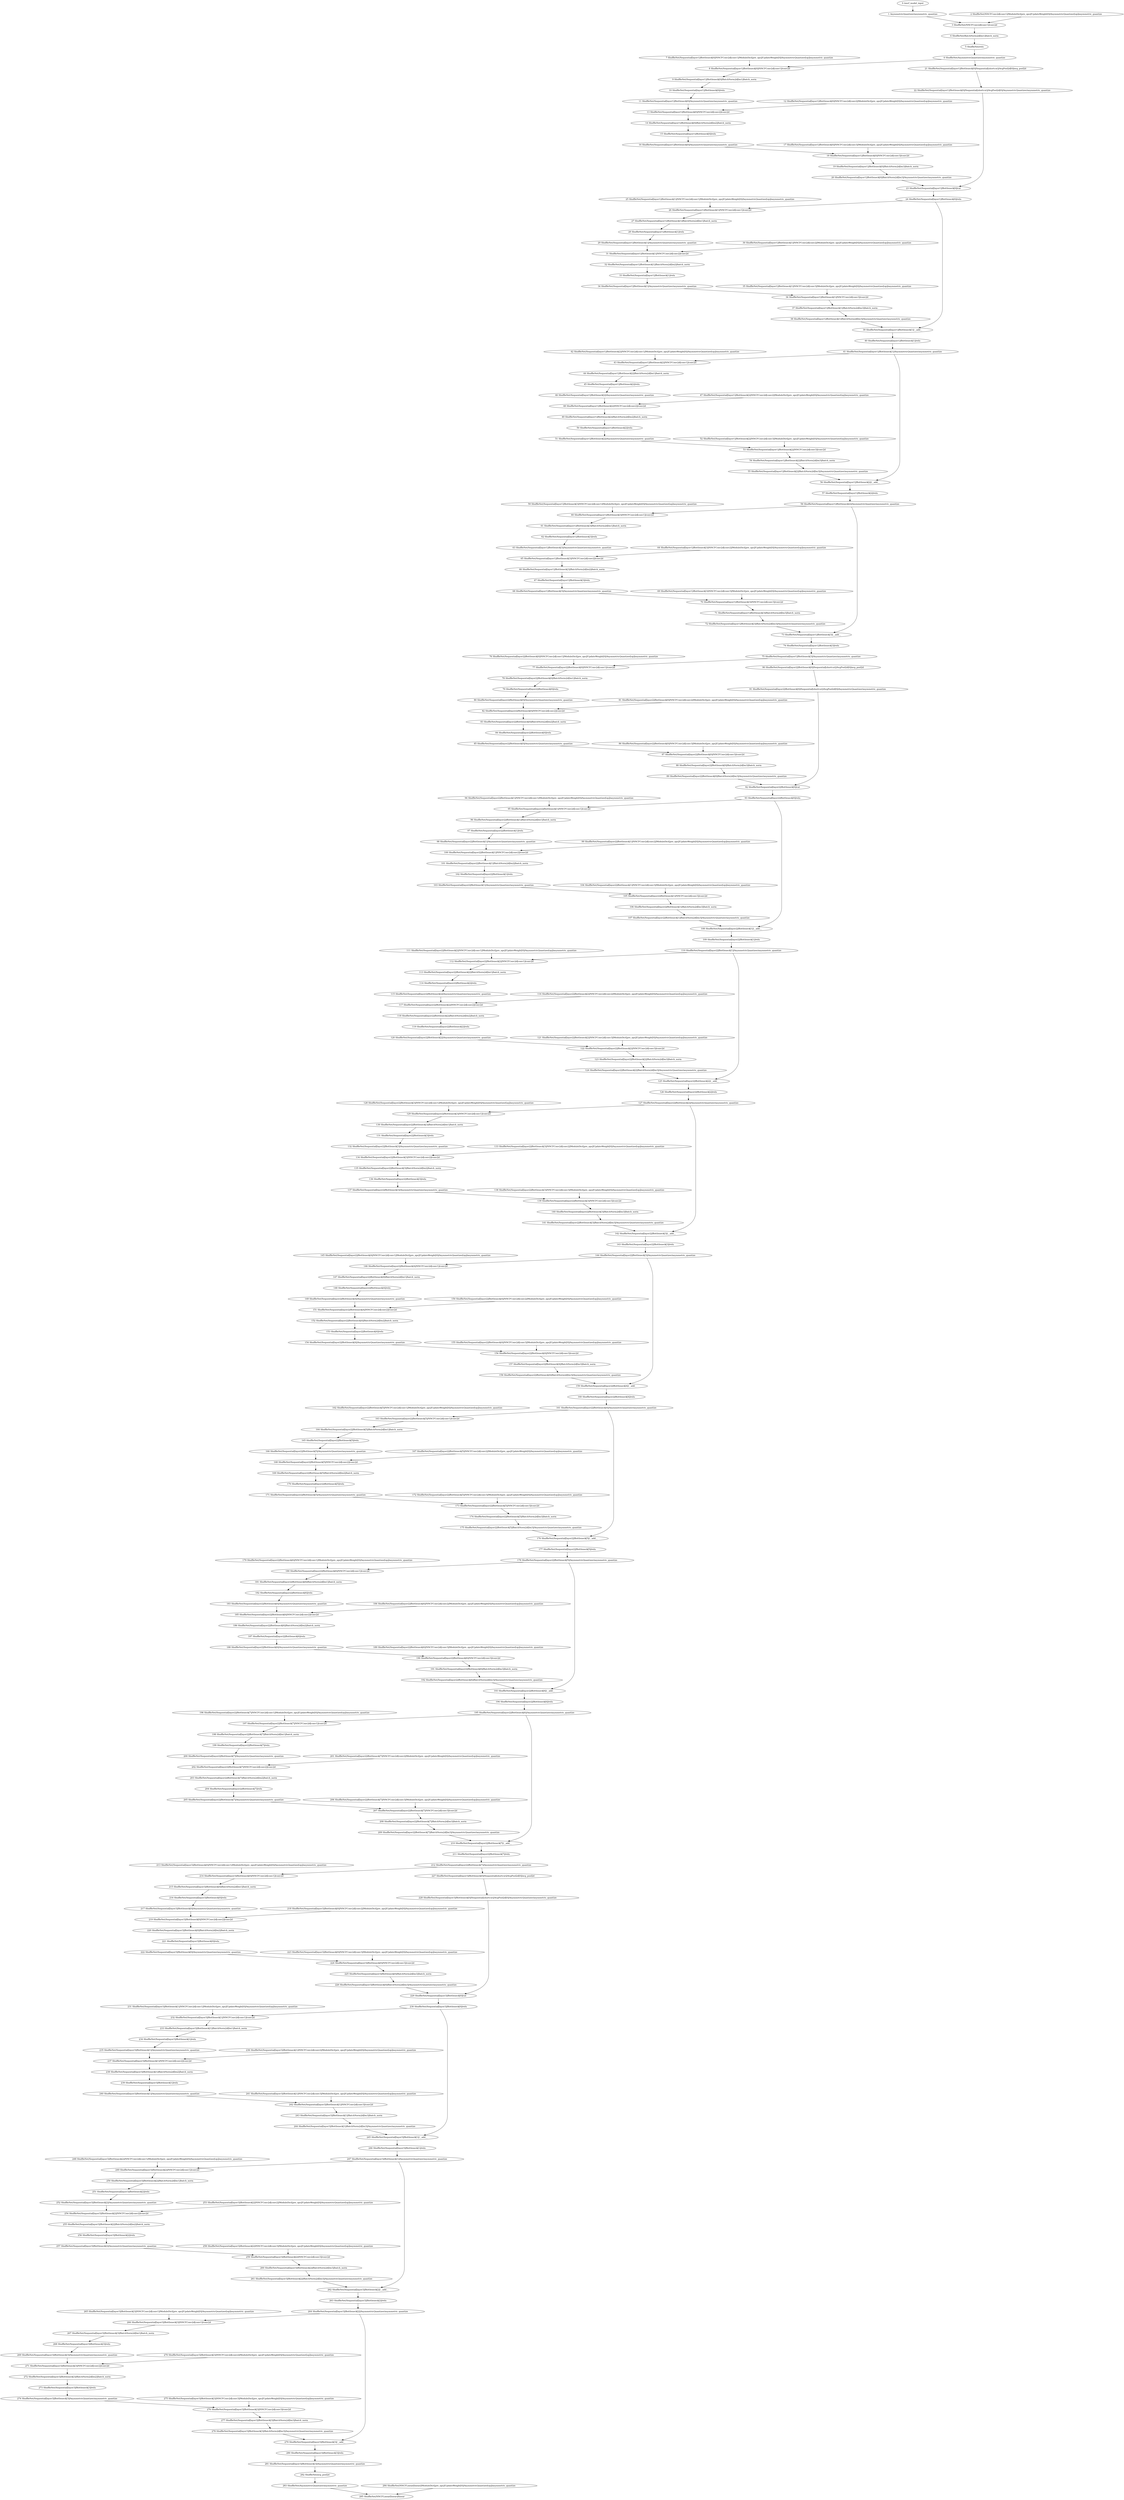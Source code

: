 strict digraph  {
"0 /nncf_model_input" [id=0, scope="", type=nncf_model_input];
"1 AsymmetricQuantizer/asymmetric_quantize" [id=1, scope=AsymmetricQuantizer, type=asymmetric_quantize];
"2 ShuffleNet/NNCFConv2d[conv1]/ModuleDict[pre_ops]/UpdateWeight[0]/AsymmetricQuantizer[op]/asymmetric_quantize" [id=2, scope="ShuffleNet/NNCFConv2d[conv1]/ModuleDict[pre_ops]/UpdateWeight[0]/AsymmetricQuantizer[op]", type=asymmetric_quantize];
"3 ShuffleNet/NNCFConv2d[conv1]/conv2d" [id=3, scope="ShuffleNet/NNCFConv2d[conv1]", type=conv2d];
"4 ShuffleNet/BatchNorm2d[bn1]/batch_norm" [id=4, scope="ShuffleNet/BatchNorm2d[bn1]", type=batch_norm];
"5 ShuffleNet/relu" [id=5, scope=ShuffleNet, type=relu];
"6 ShuffleNet/AsymmetricQuantizer/asymmetric_quantize" [id=6, scope="ShuffleNet/AsymmetricQuantizer", type=asymmetric_quantize];
"7 ShuffleNet/Sequential[layer1]/Bottleneck[0]/NNCFConv2d[conv1]/ModuleDict[pre_ops]/UpdateWeight[0]/AsymmetricQuantizer[op]/asymmetric_quantize" [id=7, scope="ShuffleNet/Sequential[layer1]/Bottleneck[0]/NNCFConv2d[conv1]/ModuleDict[pre_ops]/UpdateWeight[0]/AsymmetricQuantizer[op]", type=asymmetric_quantize];
"8 ShuffleNet/Sequential[layer1]/Bottleneck[0]/NNCFConv2d[conv1]/conv2d" [id=8, scope="ShuffleNet/Sequential[layer1]/Bottleneck[0]/NNCFConv2d[conv1]", type=conv2d];
"9 ShuffleNet/Sequential[layer1]/Bottleneck[0]/BatchNorm2d[bn1]/batch_norm" [id=9, scope="ShuffleNet/Sequential[layer1]/Bottleneck[0]/BatchNorm2d[bn1]", type=batch_norm];
"10 ShuffleNet/Sequential[layer1]/Bottleneck[0]/relu" [id=10, scope="ShuffleNet/Sequential[layer1]/Bottleneck[0]", type=relu];
"11 ShuffleNet/Sequential[layer1]/Bottleneck[0]/AsymmetricQuantizer/asymmetric_quantize" [id=11, scope="ShuffleNet/Sequential[layer1]/Bottleneck[0]/AsymmetricQuantizer", type=asymmetric_quantize];
"12 ShuffleNet/Sequential[layer1]/Bottleneck[0]/NNCFConv2d[conv2]/ModuleDict[pre_ops]/UpdateWeight[0]/AsymmetricQuantizer[op]/asymmetric_quantize" [id=12, scope="ShuffleNet/Sequential[layer1]/Bottleneck[0]/NNCFConv2d[conv2]/ModuleDict[pre_ops]/UpdateWeight[0]/AsymmetricQuantizer[op]", type=asymmetric_quantize];
"13 ShuffleNet/Sequential[layer1]/Bottleneck[0]/NNCFConv2d[conv2]/conv2d" [id=13, scope="ShuffleNet/Sequential[layer1]/Bottleneck[0]/NNCFConv2d[conv2]", type=conv2d];
"14 ShuffleNet/Sequential[layer1]/Bottleneck[0]/BatchNorm2d[bn2]/batch_norm" [id=14, scope="ShuffleNet/Sequential[layer1]/Bottleneck[0]/BatchNorm2d[bn2]", type=batch_norm];
"15 ShuffleNet/Sequential[layer1]/Bottleneck[0]/relu" [id=15, scope="ShuffleNet/Sequential[layer1]/Bottleneck[0]", type=relu];
"16 ShuffleNet/Sequential[layer1]/Bottleneck[0]/AsymmetricQuantizer/asymmetric_quantize" [id=16, scope="ShuffleNet/Sequential[layer1]/Bottleneck[0]/AsymmetricQuantizer", type=asymmetric_quantize];
"17 ShuffleNet/Sequential[layer1]/Bottleneck[0]/NNCFConv2d[conv3]/ModuleDict[pre_ops]/UpdateWeight[0]/AsymmetricQuantizer[op]/asymmetric_quantize" [id=17, scope="ShuffleNet/Sequential[layer1]/Bottleneck[0]/NNCFConv2d[conv3]/ModuleDict[pre_ops]/UpdateWeight[0]/AsymmetricQuantizer[op]", type=asymmetric_quantize];
"18 ShuffleNet/Sequential[layer1]/Bottleneck[0]/NNCFConv2d[conv3]/conv2d" [id=18, scope="ShuffleNet/Sequential[layer1]/Bottleneck[0]/NNCFConv2d[conv3]", type=conv2d];
"19 ShuffleNet/Sequential[layer1]/Bottleneck[0]/BatchNorm2d[bn3]/batch_norm" [id=19, scope="ShuffleNet/Sequential[layer1]/Bottleneck[0]/BatchNorm2d[bn3]", type=batch_norm];
"20 ShuffleNet/Sequential[layer1]/Bottleneck[0]/BatchNorm2d[bn3]/AsymmetricQuantizer/asymmetric_quantize" [id=20, scope="ShuffleNet/Sequential[layer1]/Bottleneck[0]/BatchNorm2d[bn3]/AsymmetricQuantizer", type=asymmetric_quantize];
"21 ShuffleNet/Sequential[layer1]/Bottleneck[0]/Sequential[shortcut]/AvgPool2d[0]/avg_pool2d" [id=21, scope="ShuffleNet/Sequential[layer1]/Bottleneck[0]/Sequential[shortcut]/AvgPool2d[0]", type=avg_pool2d];
"22 ShuffleNet/Sequential[layer1]/Bottleneck[0]/Sequential[shortcut]/AvgPool2d[0]/AsymmetricQuantizer/asymmetric_quantize" [id=22, scope="ShuffleNet/Sequential[layer1]/Bottleneck[0]/Sequential[shortcut]/AvgPool2d[0]/AsymmetricQuantizer", type=asymmetric_quantize];
"23 ShuffleNet/Sequential[layer1]/Bottleneck[0]/cat" [id=23, scope="ShuffleNet/Sequential[layer1]/Bottleneck[0]", type=cat];
"24 ShuffleNet/Sequential[layer1]/Bottleneck[0]/relu" [id=24, scope="ShuffleNet/Sequential[layer1]/Bottleneck[0]", type=relu];
"25 ShuffleNet/Sequential[layer1]/Bottleneck[1]/NNCFConv2d[conv1]/ModuleDict[pre_ops]/UpdateWeight[0]/AsymmetricQuantizer[op]/asymmetric_quantize" [id=25, scope="ShuffleNet/Sequential[layer1]/Bottleneck[1]/NNCFConv2d[conv1]/ModuleDict[pre_ops]/UpdateWeight[0]/AsymmetricQuantizer[op]", type=asymmetric_quantize];
"26 ShuffleNet/Sequential[layer1]/Bottleneck[1]/NNCFConv2d[conv1]/conv2d" [id=26, scope="ShuffleNet/Sequential[layer1]/Bottleneck[1]/NNCFConv2d[conv1]", type=conv2d];
"27 ShuffleNet/Sequential[layer1]/Bottleneck[1]/BatchNorm2d[bn1]/batch_norm" [id=27, scope="ShuffleNet/Sequential[layer1]/Bottleneck[1]/BatchNorm2d[bn1]", type=batch_norm];
"28 ShuffleNet/Sequential[layer1]/Bottleneck[1]/relu" [id=28, scope="ShuffleNet/Sequential[layer1]/Bottleneck[1]", type=relu];
"29 ShuffleNet/Sequential[layer1]/Bottleneck[1]/AsymmetricQuantizer/asymmetric_quantize" [id=29, scope="ShuffleNet/Sequential[layer1]/Bottleneck[1]/AsymmetricQuantizer", type=asymmetric_quantize];
"30 ShuffleNet/Sequential[layer1]/Bottleneck[1]/NNCFConv2d[conv2]/ModuleDict[pre_ops]/UpdateWeight[0]/AsymmetricQuantizer[op]/asymmetric_quantize" [id=30, scope="ShuffleNet/Sequential[layer1]/Bottleneck[1]/NNCFConv2d[conv2]/ModuleDict[pre_ops]/UpdateWeight[0]/AsymmetricQuantizer[op]", type=asymmetric_quantize];
"31 ShuffleNet/Sequential[layer1]/Bottleneck[1]/NNCFConv2d[conv2]/conv2d" [id=31, scope="ShuffleNet/Sequential[layer1]/Bottleneck[1]/NNCFConv2d[conv2]", type=conv2d];
"32 ShuffleNet/Sequential[layer1]/Bottleneck[1]/BatchNorm2d[bn2]/batch_norm" [id=32, scope="ShuffleNet/Sequential[layer1]/Bottleneck[1]/BatchNorm2d[bn2]", type=batch_norm];
"33 ShuffleNet/Sequential[layer1]/Bottleneck[1]/relu" [id=33, scope="ShuffleNet/Sequential[layer1]/Bottleneck[1]", type=relu];
"34 ShuffleNet/Sequential[layer1]/Bottleneck[1]/AsymmetricQuantizer/asymmetric_quantize" [id=34, scope="ShuffleNet/Sequential[layer1]/Bottleneck[1]/AsymmetricQuantizer", type=asymmetric_quantize];
"35 ShuffleNet/Sequential[layer1]/Bottleneck[1]/NNCFConv2d[conv3]/ModuleDict[pre_ops]/UpdateWeight[0]/AsymmetricQuantizer[op]/asymmetric_quantize" [id=35, scope="ShuffleNet/Sequential[layer1]/Bottleneck[1]/NNCFConv2d[conv3]/ModuleDict[pre_ops]/UpdateWeight[0]/AsymmetricQuantizer[op]", type=asymmetric_quantize];
"36 ShuffleNet/Sequential[layer1]/Bottleneck[1]/NNCFConv2d[conv3]/conv2d" [id=36, scope="ShuffleNet/Sequential[layer1]/Bottleneck[1]/NNCFConv2d[conv3]", type=conv2d];
"37 ShuffleNet/Sequential[layer1]/Bottleneck[1]/BatchNorm2d[bn3]/batch_norm" [id=37, scope="ShuffleNet/Sequential[layer1]/Bottleneck[1]/BatchNorm2d[bn3]", type=batch_norm];
"38 ShuffleNet/Sequential[layer1]/Bottleneck[1]/BatchNorm2d[bn3]/AsymmetricQuantizer/asymmetric_quantize" [id=38, scope="ShuffleNet/Sequential[layer1]/Bottleneck[1]/BatchNorm2d[bn3]/AsymmetricQuantizer", type=asymmetric_quantize];
"39 ShuffleNet/Sequential[layer1]/Bottleneck[1]/__add__" [id=39, scope="ShuffleNet/Sequential[layer1]/Bottleneck[1]", type=__add__];
"40 ShuffleNet/Sequential[layer1]/Bottleneck[1]/relu" [id=40, scope="ShuffleNet/Sequential[layer1]/Bottleneck[1]", type=relu];
"41 ShuffleNet/Sequential[layer1]/Bottleneck[1]/AsymmetricQuantizer/asymmetric_quantize" [id=41, scope="ShuffleNet/Sequential[layer1]/Bottleneck[1]/AsymmetricQuantizer", type=asymmetric_quantize];
"42 ShuffleNet/Sequential[layer1]/Bottleneck[2]/NNCFConv2d[conv1]/ModuleDict[pre_ops]/UpdateWeight[0]/AsymmetricQuantizer[op]/asymmetric_quantize" [id=42, scope="ShuffleNet/Sequential[layer1]/Bottleneck[2]/NNCFConv2d[conv1]/ModuleDict[pre_ops]/UpdateWeight[0]/AsymmetricQuantizer[op]", type=asymmetric_quantize];
"43 ShuffleNet/Sequential[layer1]/Bottleneck[2]/NNCFConv2d[conv1]/conv2d" [id=43, scope="ShuffleNet/Sequential[layer1]/Bottleneck[2]/NNCFConv2d[conv1]", type=conv2d];
"44 ShuffleNet/Sequential[layer1]/Bottleneck[2]/BatchNorm2d[bn1]/batch_norm" [id=44, scope="ShuffleNet/Sequential[layer1]/Bottleneck[2]/BatchNorm2d[bn1]", type=batch_norm];
"45 ShuffleNet/Sequential[layer1]/Bottleneck[2]/relu" [id=45, scope="ShuffleNet/Sequential[layer1]/Bottleneck[2]", type=relu];
"46 ShuffleNet/Sequential[layer1]/Bottleneck[2]/AsymmetricQuantizer/asymmetric_quantize" [id=46, scope="ShuffleNet/Sequential[layer1]/Bottleneck[2]/AsymmetricQuantizer", type=asymmetric_quantize];
"47 ShuffleNet/Sequential[layer1]/Bottleneck[2]/NNCFConv2d[conv2]/ModuleDict[pre_ops]/UpdateWeight[0]/AsymmetricQuantizer[op]/asymmetric_quantize" [id=47, scope="ShuffleNet/Sequential[layer1]/Bottleneck[2]/NNCFConv2d[conv2]/ModuleDict[pre_ops]/UpdateWeight[0]/AsymmetricQuantizer[op]", type=asymmetric_quantize];
"48 ShuffleNet/Sequential[layer1]/Bottleneck[2]/NNCFConv2d[conv2]/conv2d" [id=48, scope="ShuffleNet/Sequential[layer1]/Bottleneck[2]/NNCFConv2d[conv2]", type=conv2d];
"49 ShuffleNet/Sequential[layer1]/Bottleneck[2]/BatchNorm2d[bn2]/batch_norm" [id=49, scope="ShuffleNet/Sequential[layer1]/Bottleneck[2]/BatchNorm2d[bn2]", type=batch_norm];
"50 ShuffleNet/Sequential[layer1]/Bottleneck[2]/relu" [id=50, scope="ShuffleNet/Sequential[layer1]/Bottleneck[2]", type=relu];
"51 ShuffleNet/Sequential[layer1]/Bottleneck[2]/AsymmetricQuantizer/asymmetric_quantize" [id=51, scope="ShuffleNet/Sequential[layer1]/Bottleneck[2]/AsymmetricQuantizer", type=asymmetric_quantize];
"52 ShuffleNet/Sequential[layer1]/Bottleneck[2]/NNCFConv2d[conv3]/ModuleDict[pre_ops]/UpdateWeight[0]/AsymmetricQuantizer[op]/asymmetric_quantize" [id=52, scope="ShuffleNet/Sequential[layer1]/Bottleneck[2]/NNCFConv2d[conv3]/ModuleDict[pre_ops]/UpdateWeight[0]/AsymmetricQuantizer[op]", type=asymmetric_quantize];
"53 ShuffleNet/Sequential[layer1]/Bottleneck[2]/NNCFConv2d[conv3]/conv2d" [id=53, scope="ShuffleNet/Sequential[layer1]/Bottleneck[2]/NNCFConv2d[conv3]", type=conv2d];
"54 ShuffleNet/Sequential[layer1]/Bottleneck[2]/BatchNorm2d[bn3]/batch_norm" [id=54, scope="ShuffleNet/Sequential[layer1]/Bottleneck[2]/BatchNorm2d[bn3]", type=batch_norm];
"55 ShuffleNet/Sequential[layer1]/Bottleneck[2]/BatchNorm2d[bn3]/AsymmetricQuantizer/asymmetric_quantize" [id=55, scope="ShuffleNet/Sequential[layer1]/Bottleneck[2]/BatchNorm2d[bn3]/AsymmetricQuantizer", type=asymmetric_quantize];
"56 ShuffleNet/Sequential[layer1]/Bottleneck[2]/__add__" [id=56, scope="ShuffleNet/Sequential[layer1]/Bottleneck[2]", type=__add__];
"57 ShuffleNet/Sequential[layer1]/Bottleneck[2]/relu" [id=57, scope="ShuffleNet/Sequential[layer1]/Bottleneck[2]", type=relu];
"58 ShuffleNet/Sequential[layer1]/Bottleneck[2]/AsymmetricQuantizer/asymmetric_quantize" [id=58, scope="ShuffleNet/Sequential[layer1]/Bottleneck[2]/AsymmetricQuantizer", type=asymmetric_quantize];
"59 ShuffleNet/Sequential[layer1]/Bottleneck[3]/NNCFConv2d[conv1]/ModuleDict[pre_ops]/UpdateWeight[0]/AsymmetricQuantizer[op]/asymmetric_quantize" [id=59, scope="ShuffleNet/Sequential[layer1]/Bottleneck[3]/NNCFConv2d[conv1]/ModuleDict[pre_ops]/UpdateWeight[0]/AsymmetricQuantizer[op]", type=asymmetric_quantize];
"60 ShuffleNet/Sequential[layer1]/Bottleneck[3]/NNCFConv2d[conv1]/conv2d" [id=60, scope="ShuffleNet/Sequential[layer1]/Bottleneck[3]/NNCFConv2d[conv1]", type=conv2d];
"61 ShuffleNet/Sequential[layer1]/Bottleneck[3]/BatchNorm2d[bn1]/batch_norm" [id=61, scope="ShuffleNet/Sequential[layer1]/Bottleneck[3]/BatchNorm2d[bn1]", type=batch_norm];
"62 ShuffleNet/Sequential[layer1]/Bottleneck[3]/relu" [id=62, scope="ShuffleNet/Sequential[layer1]/Bottleneck[3]", type=relu];
"63 ShuffleNet/Sequential[layer1]/Bottleneck[3]/AsymmetricQuantizer/asymmetric_quantize" [id=63, scope="ShuffleNet/Sequential[layer1]/Bottleneck[3]/AsymmetricQuantizer", type=asymmetric_quantize];
"64 ShuffleNet/Sequential[layer1]/Bottleneck[3]/NNCFConv2d[conv2]/ModuleDict[pre_ops]/UpdateWeight[0]/AsymmetricQuantizer[op]/asymmetric_quantize" [id=64, scope="ShuffleNet/Sequential[layer1]/Bottleneck[3]/NNCFConv2d[conv2]/ModuleDict[pre_ops]/UpdateWeight[0]/AsymmetricQuantizer[op]", type=asymmetric_quantize];
"65 ShuffleNet/Sequential[layer1]/Bottleneck[3]/NNCFConv2d[conv2]/conv2d" [id=65, scope="ShuffleNet/Sequential[layer1]/Bottleneck[3]/NNCFConv2d[conv2]", type=conv2d];
"66 ShuffleNet/Sequential[layer1]/Bottleneck[3]/BatchNorm2d[bn2]/batch_norm" [id=66, scope="ShuffleNet/Sequential[layer1]/Bottleneck[3]/BatchNorm2d[bn2]", type=batch_norm];
"67 ShuffleNet/Sequential[layer1]/Bottleneck[3]/relu" [id=67, scope="ShuffleNet/Sequential[layer1]/Bottleneck[3]", type=relu];
"68 ShuffleNet/Sequential[layer1]/Bottleneck[3]/AsymmetricQuantizer/asymmetric_quantize" [id=68, scope="ShuffleNet/Sequential[layer1]/Bottleneck[3]/AsymmetricQuantizer", type=asymmetric_quantize];
"69 ShuffleNet/Sequential[layer1]/Bottleneck[3]/NNCFConv2d[conv3]/ModuleDict[pre_ops]/UpdateWeight[0]/AsymmetricQuantizer[op]/asymmetric_quantize" [id=69, scope="ShuffleNet/Sequential[layer1]/Bottleneck[3]/NNCFConv2d[conv3]/ModuleDict[pre_ops]/UpdateWeight[0]/AsymmetricQuantizer[op]", type=asymmetric_quantize];
"70 ShuffleNet/Sequential[layer1]/Bottleneck[3]/NNCFConv2d[conv3]/conv2d" [id=70, scope="ShuffleNet/Sequential[layer1]/Bottleneck[3]/NNCFConv2d[conv3]", type=conv2d];
"71 ShuffleNet/Sequential[layer1]/Bottleneck[3]/BatchNorm2d[bn3]/batch_norm" [id=71, scope="ShuffleNet/Sequential[layer1]/Bottleneck[3]/BatchNorm2d[bn3]", type=batch_norm];
"72 ShuffleNet/Sequential[layer1]/Bottleneck[3]/BatchNorm2d[bn3]/AsymmetricQuantizer/asymmetric_quantize" [id=72, scope="ShuffleNet/Sequential[layer1]/Bottleneck[3]/BatchNorm2d[bn3]/AsymmetricQuantizer", type=asymmetric_quantize];
"73 ShuffleNet/Sequential[layer1]/Bottleneck[3]/__add__" [id=73, scope="ShuffleNet/Sequential[layer1]/Bottleneck[3]", type=__add__];
"74 ShuffleNet/Sequential[layer1]/Bottleneck[3]/relu" [id=74, scope="ShuffleNet/Sequential[layer1]/Bottleneck[3]", type=relu];
"75 ShuffleNet/Sequential[layer1]/Bottleneck[3]/AsymmetricQuantizer/asymmetric_quantize" [id=75, scope="ShuffleNet/Sequential[layer1]/Bottleneck[3]/AsymmetricQuantizer", type=asymmetric_quantize];
"76 ShuffleNet/Sequential[layer2]/Bottleneck[0]/NNCFConv2d[conv1]/ModuleDict[pre_ops]/UpdateWeight[0]/AsymmetricQuantizer[op]/asymmetric_quantize" [id=76, scope="ShuffleNet/Sequential[layer2]/Bottleneck[0]/NNCFConv2d[conv1]/ModuleDict[pre_ops]/UpdateWeight[0]/AsymmetricQuantizer[op]", type=asymmetric_quantize];
"77 ShuffleNet/Sequential[layer2]/Bottleneck[0]/NNCFConv2d[conv1]/conv2d" [id=77, scope="ShuffleNet/Sequential[layer2]/Bottleneck[0]/NNCFConv2d[conv1]", type=conv2d];
"78 ShuffleNet/Sequential[layer2]/Bottleneck[0]/BatchNorm2d[bn1]/batch_norm" [id=78, scope="ShuffleNet/Sequential[layer2]/Bottleneck[0]/BatchNorm2d[bn1]", type=batch_norm];
"79 ShuffleNet/Sequential[layer2]/Bottleneck[0]/relu" [id=79, scope="ShuffleNet/Sequential[layer2]/Bottleneck[0]", type=relu];
"80 ShuffleNet/Sequential[layer2]/Bottleneck[0]/AsymmetricQuantizer/asymmetric_quantize" [id=80, scope="ShuffleNet/Sequential[layer2]/Bottleneck[0]/AsymmetricQuantizer", type=asymmetric_quantize];
"81 ShuffleNet/Sequential[layer2]/Bottleneck[0]/NNCFConv2d[conv2]/ModuleDict[pre_ops]/UpdateWeight[0]/AsymmetricQuantizer[op]/asymmetric_quantize" [id=81, scope="ShuffleNet/Sequential[layer2]/Bottleneck[0]/NNCFConv2d[conv2]/ModuleDict[pre_ops]/UpdateWeight[0]/AsymmetricQuantizer[op]", type=asymmetric_quantize];
"82 ShuffleNet/Sequential[layer2]/Bottleneck[0]/NNCFConv2d[conv2]/conv2d" [id=82, scope="ShuffleNet/Sequential[layer2]/Bottleneck[0]/NNCFConv2d[conv2]", type=conv2d];
"83 ShuffleNet/Sequential[layer2]/Bottleneck[0]/BatchNorm2d[bn2]/batch_norm" [id=83, scope="ShuffleNet/Sequential[layer2]/Bottleneck[0]/BatchNorm2d[bn2]", type=batch_norm];
"84 ShuffleNet/Sequential[layer2]/Bottleneck[0]/relu" [id=84, scope="ShuffleNet/Sequential[layer2]/Bottleneck[0]", type=relu];
"85 ShuffleNet/Sequential[layer2]/Bottleneck[0]/AsymmetricQuantizer/asymmetric_quantize" [id=85, scope="ShuffleNet/Sequential[layer2]/Bottleneck[0]/AsymmetricQuantizer", type=asymmetric_quantize];
"86 ShuffleNet/Sequential[layer2]/Bottleneck[0]/NNCFConv2d[conv3]/ModuleDict[pre_ops]/UpdateWeight[0]/AsymmetricQuantizer[op]/asymmetric_quantize" [id=86, scope="ShuffleNet/Sequential[layer2]/Bottleneck[0]/NNCFConv2d[conv3]/ModuleDict[pre_ops]/UpdateWeight[0]/AsymmetricQuantizer[op]", type=asymmetric_quantize];
"87 ShuffleNet/Sequential[layer2]/Bottleneck[0]/NNCFConv2d[conv3]/conv2d" [id=87, scope="ShuffleNet/Sequential[layer2]/Bottleneck[0]/NNCFConv2d[conv3]", type=conv2d];
"88 ShuffleNet/Sequential[layer2]/Bottleneck[0]/BatchNorm2d[bn3]/batch_norm" [id=88, scope="ShuffleNet/Sequential[layer2]/Bottleneck[0]/BatchNorm2d[bn3]", type=batch_norm];
"89 ShuffleNet/Sequential[layer2]/Bottleneck[0]/BatchNorm2d[bn3]/AsymmetricQuantizer/asymmetric_quantize" [id=89, scope="ShuffleNet/Sequential[layer2]/Bottleneck[0]/BatchNorm2d[bn3]/AsymmetricQuantizer", type=asymmetric_quantize];
"90 ShuffleNet/Sequential[layer2]/Bottleneck[0]/Sequential[shortcut]/AvgPool2d[0]/avg_pool2d" [id=90, scope="ShuffleNet/Sequential[layer2]/Bottleneck[0]/Sequential[shortcut]/AvgPool2d[0]", type=avg_pool2d];
"91 ShuffleNet/Sequential[layer2]/Bottleneck[0]/Sequential[shortcut]/AvgPool2d[0]/AsymmetricQuantizer/asymmetric_quantize" [id=91, scope="ShuffleNet/Sequential[layer2]/Bottleneck[0]/Sequential[shortcut]/AvgPool2d[0]/AsymmetricQuantizer", type=asymmetric_quantize];
"92 ShuffleNet/Sequential[layer2]/Bottleneck[0]/cat" [id=92, scope="ShuffleNet/Sequential[layer2]/Bottleneck[0]", type=cat];
"93 ShuffleNet/Sequential[layer2]/Bottleneck[0]/relu" [id=93, scope="ShuffleNet/Sequential[layer2]/Bottleneck[0]", type=relu];
"94 ShuffleNet/Sequential[layer2]/Bottleneck[1]/NNCFConv2d[conv1]/ModuleDict[pre_ops]/UpdateWeight[0]/AsymmetricQuantizer[op]/asymmetric_quantize" [id=94, scope="ShuffleNet/Sequential[layer2]/Bottleneck[1]/NNCFConv2d[conv1]/ModuleDict[pre_ops]/UpdateWeight[0]/AsymmetricQuantizer[op]", type=asymmetric_quantize];
"95 ShuffleNet/Sequential[layer2]/Bottleneck[1]/NNCFConv2d[conv1]/conv2d" [id=95, scope="ShuffleNet/Sequential[layer2]/Bottleneck[1]/NNCFConv2d[conv1]", type=conv2d];
"96 ShuffleNet/Sequential[layer2]/Bottleneck[1]/BatchNorm2d[bn1]/batch_norm" [id=96, scope="ShuffleNet/Sequential[layer2]/Bottleneck[1]/BatchNorm2d[bn1]", type=batch_norm];
"97 ShuffleNet/Sequential[layer2]/Bottleneck[1]/relu" [id=97, scope="ShuffleNet/Sequential[layer2]/Bottleneck[1]", type=relu];
"98 ShuffleNet/Sequential[layer2]/Bottleneck[1]/AsymmetricQuantizer/asymmetric_quantize" [id=98, scope="ShuffleNet/Sequential[layer2]/Bottleneck[1]/AsymmetricQuantizer", type=asymmetric_quantize];
"99 ShuffleNet/Sequential[layer2]/Bottleneck[1]/NNCFConv2d[conv2]/ModuleDict[pre_ops]/UpdateWeight[0]/AsymmetricQuantizer[op]/asymmetric_quantize" [id=99, scope="ShuffleNet/Sequential[layer2]/Bottleneck[1]/NNCFConv2d[conv2]/ModuleDict[pre_ops]/UpdateWeight[0]/AsymmetricQuantizer[op]", type=asymmetric_quantize];
"100 ShuffleNet/Sequential[layer2]/Bottleneck[1]/NNCFConv2d[conv2]/conv2d" [id=100, scope="ShuffleNet/Sequential[layer2]/Bottleneck[1]/NNCFConv2d[conv2]", type=conv2d];
"101 ShuffleNet/Sequential[layer2]/Bottleneck[1]/BatchNorm2d[bn2]/batch_norm" [id=101, scope="ShuffleNet/Sequential[layer2]/Bottleneck[1]/BatchNorm2d[bn2]", type=batch_norm];
"102 ShuffleNet/Sequential[layer2]/Bottleneck[1]/relu" [id=102, scope="ShuffleNet/Sequential[layer2]/Bottleneck[1]", type=relu];
"103 ShuffleNet/Sequential[layer2]/Bottleneck[1]/AsymmetricQuantizer/asymmetric_quantize" [id=103, scope="ShuffleNet/Sequential[layer2]/Bottleneck[1]/AsymmetricQuantizer", type=asymmetric_quantize];
"104 ShuffleNet/Sequential[layer2]/Bottleneck[1]/NNCFConv2d[conv3]/ModuleDict[pre_ops]/UpdateWeight[0]/AsymmetricQuantizer[op]/asymmetric_quantize" [id=104, scope="ShuffleNet/Sequential[layer2]/Bottleneck[1]/NNCFConv2d[conv3]/ModuleDict[pre_ops]/UpdateWeight[0]/AsymmetricQuantizer[op]", type=asymmetric_quantize];
"105 ShuffleNet/Sequential[layer2]/Bottleneck[1]/NNCFConv2d[conv3]/conv2d" [id=105, scope="ShuffleNet/Sequential[layer2]/Bottleneck[1]/NNCFConv2d[conv3]", type=conv2d];
"106 ShuffleNet/Sequential[layer2]/Bottleneck[1]/BatchNorm2d[bn3]/batch_norm" [id=106, scope="ShuffleNet/Sequential[layer2]/Bottleneck[1]/BatchNorm2d[bn3]", type=batch_norm];
"107 ShuffleNet/Sequential[layer2]/Bottleneck[1]/BatchNorm2d[bn3]/AsymmetricQuantizer/asymmetric_quantize" [id=107, scope="ShuffleNet/Sequential[layer2]/Bottleneck[1]/BatchNorm2d[bn3]/AsymmetricQuantizer", type=asymmetric_quantize];
"108 ShuffleNet/Sequential[layer2]/Bottleneck[1]/__add__" [id=108, scope="ShuffleNet/Sequential[layer2]/Bottleneck[1]", type=__add__];
"109 ShuffleNet/Sequential[layer2]/Bottleneck[1]/relu" [id=109, scope="ShuffleNet/Sequential[layer2]/Bottleneck[1]", type=relu];
"110 ShuffleNet/Sequential[layer2]/Bottleneck[1]/AsymmetricQuantizer/asymmetric_quantize" [id=110, scope="ShuffleNet/Sequential[layer2]/Bottleneck[1]/AsymmetricQuantizer", type=asymmetric_quantize];
"111 ShuffleNet/Sequential[layer2]/Bottleneck[2]/NNCFConv2d[conv1]/ModuleDict[pre_ops]/UpdateWeight[0]/AsymmetricQuantizer[op]/asymmetric_quantize" [id=111, scope="ShuffleNet/Sequential[layer2]/Bottleneck[2]/NNCFConv2d[conv1]/ModuleDict[pre_ops]/UpdateWeight[0]/AsymmetricQuantizer[op]", type=asymmetric_quantize];
"112 ShuffleNet/Sequential[layer2]/Bottleneck[2]/NNCFConv2d[conv1]/conv2d" [id=112, scope="ShuffleNet/Sequential[layer2]/Bottleneck[2]/NNCFConv2d[conv1]", type=conv2d];
"113 ShuffleNet/Sequential[layer2]/Bottleneck[2]/BatchNorm2d[bn1]/batch_norm" [id=113, scope="ShuffleNet/Sequential[layer2]/Bottleneck[2]/BatchNorm2d[bn1]", type=batch_norm];
"114 ShuffleNet/Sequential[layer2]/Bottleneck[2]/relu" [id=114, scope="ShuffleNet/Sequential[layer2]/Bottleneck[2]", type=relu];
"115 ShuffleNet/Sequential[layer2]/Bottleneck[2]/AsymmetricQuantizer/asymmetric_quantize" [id=115, scope="ShuffleNet/Sequential[layer2]/Bottleneck[2]/AsymmetricQuantizer", type=asymmetric_quantize];
"116 ShuffleNet/Sequential[layer2]/Bottleneck[2]/NNCFConv2d[conv2]/ModuleDict[pre_ops]/UpdateWeight[0]/AsymmetricQuantizer[op]/asymmetric_quantize" [id=116, scope="ShuffleNet/Sequential[layer2]/Bottleneck[2]/NNCFConv2d[conv2]/ModuleDict[pre_ops]/UpdateWeight[0]/AsymmetricQuantizer[op]", type=asymmetric_quantize];
"117 ShuffleNet/Sequential[layer2]/Bottleneck[2]/NNCFConv2d[conv2]/conv2d" [id=117, scope="ShuffleNet/Sequential[layer2]/Bottleneck[2]/NNCFConv2d[conv2]", type=conv2d];
"118 ShuffleNet/Sequential[layer2]/Bottleneck[2]/BatchNorm2d[bn2]/batch_norm" [id=118, scope="ShuffleNet/Sequential[layer2]/Bottleneck[2]/BatchNorm2d[bn2]", type=batch_norm];
"119 ShuffleNet/Sequential[layer2]/Bottleneck[2]/relu" [id=119, scope="ShuffleNet/Sequential[layer2]/Bottleneck[2]", type=relu];
"120 ShuffleNet/Sequential[layer2]/Bottleneck[2]/AsymmetricQuantizer/asymmetric_quantize" [id=120, scope="ShuffleNet/Sequential[layer2]/Bottleneck[2]/AsymmetricQuantizer", type=asymmetric_quantize];
"121 ShuffleNet/Sequential[layer2]/Bottleneck[2]/NNCFConv2d[conv3]/ModuleDict[pre_ops]/UpdateWeight[0]/AsymmetricQuantizer[op]/asymmetric_quantize" [id=121, scope="ShuffleNet/Sequential[layer2]/Bottleneck[2]/NNCFConv2d[conv3]/ModuleDict[pre_ops]/UpdateWeight[0]/AsymmetricQuantizer[op]", type=asymmetric_quantize];
"122 ShuffleNet/Sequential[layer2]/Bottleneck[2]/NNCFConv2d[conv3]/conv2d" [id=122, scope="ShuffleNet/Sequential[layer2]/Bottleneck[2]/NNCFConv2d[conv3]", type=conv2d];
"123 ShuffleNet/Sequential[layer2]/Bottleneck[2]/BatchNorm2d[bn3]/batch_norm" [id=123, scope="ShuffleNet/Sequential[layer2]/Bottleneck[2]/BatchNorm2d[bn3]", type=batch_norm];
"124 ShuffleNet/Sequential[layer2]/Bottleneck[2]/BatchNorm2d[bn3]/AsymmetricQuantizer/asymmetric_quantize" [id=124, scope="ShuffleNet/Sequential[layer2]/Bottleneck[2]/BatchNorm2d[bn3]/AsymmetricQuantizer", type=asymmetric_quantize];
"125 ShuffleNet/Sequential[layer2]/Bottleneck[2]/__add__" [id=125, scope="ShuffleNet/Sequential[layer2]/Bottleneck[2]", type=__add__];
"126 ShuffleNet/Sequential[layer2]/Bottleneck[2]/relu" [id=126, scope="ShuffleNet/Sequential[layer2]/Bottleneck[2]", type=relu];
"127 ShuffleNet/Sequential[layer2]/Bottleneck[2]/AsymmetricQuantizer/asymmetric_quantize" [id=127, scope="ShuffleNet/Sequential[layer2]/Bottleneck[2]/AsymmetricQuantizer", type=asymmetric_quantize];
"128 ShuffleNet/Sequential[layer2]/Bottleneck[3]/NNCFConv2d[conv1]/ModuleDict[pre_ops]/UpdateWeight[0]/AsymmetricQuantizer[op]/asymmetric_quantize" [id=128, scope="ShuffleNet/Sequential[layer2]/Bottleneck[3]/NNCFConv2d[conv1]/ModuleDict[pre_ops]/UpdateWeight[0]/AsymmetricQuantizer[op]", type=asymmetric_quantize];
"129 ShuffleNet/Sequential[layer2]/Bottleneck[3]/NNCFConv2d[conv1]/conv2d" [id=129, scope="ShuffleNet/Sequential[layer2]/Bottleneck[3]/NNCFConv2d[conv1]", type=conv2d];
"130 ShuffleNet/Sequential[layer2]/Bottleneck[3]/BatchNorm2d[bn1]/batch_norm" [id=130, scope="ShuffleNet/Sequential[layer2]/Bottleneck[3]/BatchNorm2d[bn1]", type=batch_norm];
"131 ShuffleNet/Sequential[layer2]/Bottleneck[3]/relu" [id=131, scope="ShuffleNet/Sequential[layer2]/Bottleneck[3]", type=relu];
"132 ShuffleNet/Sequential[layer2]/Bottleneck[3]/AsymmetricQuantizer/asymmetric_quantize" [id=132, scope="ShuffleNet/Sequential[layer2]/Bottleneck[3]/AsymmetricQuantizer", type=asymmetric_quantize];
"133 ShuffleNet/Sequential[layer2]/Bottleneck[3]/NNCFConv2d[conv2]/ModuleDict[pre_ops]/UpdateWeight[0]/AsymmetricQuantizer[op]/asymmetric_quantize" [id=133, scope="ShuffleNet/Sequential[layer2]/Bottleneck[3]/NNCFConv2d[conv2]/ModuleDict[pre_ops]/UpdateWeight[0]/AsymmetricQuantizer[op]", type=asymmetric_quantize];
"134 ShuffleNet/Sequential[layer2]/Bottleneck[3]/NNCFConv2d[conv2]/conv2d" [id=134, scope="ShuffleNet/Sequential[layer2]/Bottleneck[3]/NNCFConv2d[conv2]", type=conv2d];
"135 ShuffleNet/Sequential[layer2]/Bottleneck[3]/BatchNorm2d[bn2]/batch_norm" [id=135, scope="ShuffleNet/Sequential[layer2]/Bottleneck[3]/BatchNorm2d[bn2]", type=batch_norm];
"136 ShuffleNet/Sequential[layer2]/Bottleneck[3]/relu" [id=136, scope="ShuffleNet/Sequential[layer2]/Bottleneck[3]", type=relu];
"137 ShuffleNet/Sequential[layer2]/Bottleneck[3]/AsymmetricQuantizer/asymmetric_quantize" [id=137, scope="ShuffleNet/Sequential[layer2]/Bottleneck[3]/AsymmetricQuantizer", type=asymmetric_quantize];
"138 ShuffleNet/Sequential[layer2]/Bottleneck[3]/NNCFConv2d[conv3]/ModuleDict[pre_ops]/UpdateWeight[0]/AsymmetricQuantizer[op]/asymmetric_quantize" [id=138, scope="ShuffleNet/Sequential[layer2]/Bottleneck[3]/NNCFConv2d[conv3]/ModuleDict[pre_ops]/UpdateWeight[0]/AsymmetricQuantizer[op]", type=asymmetric_quantize];
"139 ShuffleNet/Sequential[layer2]/Bottleneck[3]/NNCFConv2d[conv3]/conv2d" [id=139, scope="ShuffleNet/Sequential[layer2]/Bottleneck[3]/NNCFConv2d[conv3]", type=conv2d];
"140 ShuffleNet/Sequential[layer2]/Bottleneck[3]/BatchNorm2d[bn3]/batch_norm" [id=140, scope="ShuffleNet/Sequential[layer2]/Bottleneck[3]/BatchNorm2d[bn3]", type=batch_norm];
"141 ShuffleNet/Sequential[layer2]/Bottleneck[3]/BatchNorm2d[bn3]/AsymmetricQuantizer/asymmetric_quantize" [id=141, scope="ShuffleNet/Sequential[layer2]/Bottleneck[3]/BatchNorm2d[bn3]/AsymmetricQuantizer", type=asymmetric_quantize];
"142 ShuffleNet/Sequential[layer2]/Bottleneck[3]/__add__" [id=142, scope="ShuffleNet/Sequential[layer2]/Bottleneck[3]", type=__add__];
"143 ShuffleNet/Sequential[layer2]/Bottleneck[3]/relu" [id=143, scope="ShuffleNet/Sequential[layer2]/Bottleneck[3]", type=relu];
"144 ShuffleNet/Sequential[layer2]/Bottleneck[3]/AsymmetricQuantizer/asymmetric_quantize" [id=144, scope="ShuffleNet/Sequential[layer2]/Bottleneck[3]/AsymmetricQuantizer", type=asymmetric_quantize];
"145 ShuffleNet/Sequential[layer2]/Bottleneck[4]/NNCFConv2d[conv1]/ModuleDict[pre_ops]/UpdateWeight[0]/AsymmetricQuantizer[op]/asymmetric_quantize" [id=145, scope="ShuffleNet/Sequential[layer2]/Bottleneck[4]/NNCFConv2d[conv1]/ModuleDict[pre_ops]/UpdateWeight[0]/AsymmetricQuantizer[op]", type=asymmetric_quantize];
"146 ShuffleNet/Sequential[layer2]/Bottleneck[4]/NNCFConv2d[conv1]/conv2d" [id=146, scope="ShuffleNet/Sequential[layer2]/Bottleneck[4]/NNCFConv2d[conv1]", type=conv2d];
"147 ShuffleNet/Sequential[layer2]/Bottleneck[4]/BatchNorm2d[bn1]/batch_norm" [id=147, scope="ShuffleNet/Sequential[layer2]/Bottleneck[4]/BatchNorm2d[bn1]", type=batch_norm];
"148 ShuffleNet/Sequential[layer2]/Bottleneck[4]/relu" [id=148, scope="ShuffleNet/Sequential[layer2]/Bottleneck[4]", type=relu];
"149 ShuffleNet/Sequential[layer2]/Bottleneck[4]/AsymmetricQuantizer/asymmetric_quantize" [id=149, scope="ShuffleNet/Sequential[layer2]/Bottleneck[4]/AsymmetricQuantizer", type=asymmetric_quantize];
"150 ShuffleNet/Sequential[layer2]/Bottleneck[4]/NNCFConv2d[conv2]/ModuleDict[pre_ops]/UpdateWeight[0]/AsymmetricQuantizer[op]/asymmetric_quantize" [id=150, scope="ShuffleNet/Sequential[layer2]/Bottleneck[4]/NNCFConv2d[conv2]/ModuleDict[pre_ops]/UpdateWeight[0]/AsymmetricQuantizer[op]", type=asymmetric_quantize];
"151 ShuffleNet/Sequential[layer2]/Bottleneck[4]/NNCFConv2d[conv2]/conv2d" [id=151, scope="ShuffleNet/Sequential[layer2]/Bottleneck[4]/NNCFConv2d[conv2]", type=conv2d];
"152 ShuffleNet/Sequential[layer2]/Bottleneck[4]/BatchNorm2d[bn2]/batch_norm" [id=152, scope="ShuffleNet/Sequential[layer2]/Bottleneck[4]/BatchNorm2d[bn2]", type=batch_norm];
"153 ShuffleNet/Sequential[layer2]/Bottleneck[4]/relu" [id=153, scope="ShuffleNet/Sequential[layer2]/Bottleneck[4]", type=relu];
"154 ShuffleNet/Sequential[layer2]/Bottleneck[4]/AsymmetricQuantizer/asymmetric_quantize" [id=154, scope="ShuffleNet/Sequential[layer2]/Bottleneck[4]/AsymmetricQuantizer", type=asymmetric_quantize];
"155 ShuffleNet/Sequential[layer2]/Bottleneck[4]/NNCFConv2d[conv3]/ModuleDict[pre_ops]/UpdateWeight[0]/AsymmetricQuantizer[op]/asymmetric_quantize" [id=155, scope="ShuffleNet/Sequential[layer2]/Bottleneck[4]/NNCFConv2d[conv3]/ModuleDict[pre_ops]/UpdateWeight[0]/AsymmetricQuantizer[op]", type=asymmetric_quantize];
"156 ShuffleNet/Sequential[layer2]/Bottleneck[4]/NNCFConv2d[conv3]/conv2d" [id=156, scope="ShuffleNet/Sequential[layer2]/Bottleneck[4]/NNCFConv2d[conv3]", type=conv2d];
"157 ShuffleNet/Sequential[layer2]/Bottleneck[4]/BatchNorm2d[bn3]/batch_norm" [id=157, scope="ShuffleNet/Sequential[layer2]/Bottleneck[4]/BatchNorm2d[bn3]", type=batch_norm];
"158 ShuffleNet/Sequential[layer2]/Bottleneck[4]/BatchNorm2d[bn3]/AsymmetricQuantizer/asymmetric_quantize" [id=158, scope="ShuffleNet/Sequential[layer2]/Bottleneck[4]/BatchNorm2d[bn3]/AsymmetricQuantizer", type=asymmetric_quantize];
"159 ShuffleNet/Sequential[layer2]/Bottleneck[4]/__add__" [id=159, scope="ShuffleNet/Sequential[layer2]/Bottleneck[4]", type=__add__];
"160 ShuffleNet/Sequential[layer2]/Bottleneck[4]/relu" [id=160, scope="ShuffleNet/Sequential[layer2]/Bottleneck[4]", type=relu];
"161 ShuffleNet/Sequential[layer2]/Bottleneck[4]/AsymmetricQuantizer/asymmetric_quantize" [id=161, scope="ShuffleNet/Sequential[layer2]/Bottleneck[4]/AsymmetricQuantizer", type=asymmetric_quantize];
"162 ShuffleNet/Sequential[layer2]/Bottleneck[5]/NNCFConv2d[conv1]/ModuleDict[pre_ops]/UpdateWeight[0]/AsymmetricQuantizer[op]/asymmetric_quantize" [id=162, scope="ShuffleNet/Sequential[layer2]/Bottleneck[5]/NNCFConv2d[conv1]/ModuleDict[pre_ops]/UpdateWeight[0]/AsymmetricQuantizer[op]", type=asymmetric_quantize];
"163 ShuffleNet/Sequential[layer2]/Bottleneck[5]/NNCFConv2d[conv1]/conv2d" [id=163, scope="ShuffleNet/Sequential[layer2]/Bottleneck[5]/NNCFConv2d[conv1]", type=conv2d];
"164 ShuffleNet/Sequential[layer2]/Bottleneck[5]/BatchNorm2d[bn1]/batch_norm" [id=164, scope="ShuffleNet/Sequential[layer2]/Bottleneck[5]/BatchNorm2d[bn1]", type=batch_norm];
"165 ShuffleNet/Sequential[layer2]/Bottleneck[5]/relu" [id=165, scope="ShuffleNet/Sequential[layer2]/Bottleneck[5]", type=relu];
"166 ShuffleNet/Sequential[layer2]/Bottleneck[5]/AsymmetricQuantizer/asymmetric_quantize" [id=166, scope="ShuffleNet/Sequential[layer2]/Bottleneck[5]/AsymmetricQuantizer", type=asymmetric_quantize];
"167 ShuffleNet/Sequential[layer2]/Bottleneck[5]/NNCFConv2d[conv2]/ModuleDict[pre_ops]/UpdateWeight[0]/AsymmetricQuantizer[op]/asymmetric_quantize" [id=167, scope="ShuffleNet/Sequential[layer2]/Bottleneck[5]/NNCFConv2d[conv2]/ModuleDict[pre_ops]/UpdateWeight[0]/AsymmetricQuantizer[op]", type=asymmetric_quantize];
"168 ShuffleNet/Sequential[layer2]/Bottleneck[5]/NNCFConv2d[conv2]/conv2d" [id=168, scope="ShuffleNet/Sequential[layer2]/Bottleneck[5]/NNCFConv2d[conv2]", type=conv2d];
"169 ShuffleNet/Sequential[layer2]/Bottleneck[5]/BatchNorm2d[bn2]/batch_norm" [id=169, scope="ShuffleNet/Sequential[layer2]/Bottleneck[5]/BatchNorm2d[bn2]", type=batch_norm];
"170 ShuffleNet/Sequential[layer2]/Bottleneck[5]/relu" [id=170, scope="ShuffleNet/Sequential[layer2]/Bottleneck[5]", type=relu];
"171 ShuffleNet/Sequential[layer2]/Bottleneck[5]/AsymmetricQuantizer/asymmetric_quantize" [id=171, scope="ShuffleNet/Sequential[layer2]/Bottleneck[5]/AsymmetricQuantizer", type=asymmetric_quantize];
"172 ShuffleNet/Sequential[layer2]/Bottleneck[5]/NNCFConv2d[conv3]/ModuleDict[pre_ops]/UpdateWeight[0]/AsymmetricQuantizer[op]/asymmetric_quantize" [id=172, scope="ShuffleNet/Sequential[layer2]/Bottleneck[5]/NNCFConv2d[conv3]/ModuleDict[pre_ops]/UpdateWeight[0]/AsymmetricQuantizer[op]", type=asymmetric_quantize];
"173 ShuffleNet/Sequential[layer2]/Bottleneck[5]/NNCFConv2d[conv3]/conv2d" [id=173, scope="ShuffleNet/Sequential[layer2]/Bottleneck[5]/NNCFConv2d[conv3]", type=conv2d];
"174 ShuffleNet/Sequential[layer2]/Bottleneck[5]/BatchNorm2d[bn3]/batch_norm" [id=174, scope="ShuffleNet/Sequential[layer2]/Bottleneck[5]/BatchNorm2d[bn3]", type=batch_norm];
"175 ShuffleNet/Sequential[layer2]/Bottleneck[5]/BatchNorm2d[bn3]/AsymmetricQuantizer/asymmetric_quantize" [id=175, scope="ShuffleNet/Sequential[layer2]/Bottleneck[5]/BatchNorm2d[bn3]/AsymmetricQuantizer", type=asymmetric_quantize];
"176 ShuffleNet/Sequential[layer2]/Bottleneck[5]/__add__" [id=176, scope="ShuffleNet/Sequential[layer2]/Bottleneck[5]", type=__add__];
"177 ShuffleNet/Sequential[layer2]/Bottleneck[5]/relu" [id=177, scope="ShuffleNet/Sequential[layer2]/Bottleneck[5]", type=relu];
"178 ShuffleNet/Sequential[layer2]/Bottleneck[5]/AsymmetricQuantizer/asymmetric_quantize" [id=178, scope="ShuffleNet/Sequential[layer2]/Bottleneck[5]/AsymmetricQuantizer", type=asymmetric_quantize];
"179 ShuffleNet/Sequential[layer2]/Bottleneck[6]/NNCFConv2d[conv1]/ModuleDict[pre_ops]/UpdateWeight[0]/AsymmetricQuantizer[op]/asymmetric_quantize" [id=179, scope="ShuffleNet/Sequential[layer2]/Bottleneck[6]/NNCFConv2d[conv1]/ModuleDict[pre_ops]/UpdateWeight[0]/AsymmetricQuantizer[op]", type=asymmetric_quantize];
"180 ShuffleNet/Sequential[layer2]/Bottleneck[6]/NNCFConv2d[conv1]/conv2d" [id=180, scope="ShuffleNet/Sequential[layer2]/Bottleneck[6]/NNCFConv2d[conv1]", type=conv2d];
"181 ShuffleNet/Sequential[layer2]/Bottleneck[6]/BatchNorm2d[bn1]/batch_norm" [id=181, scope="ShuffleNet/Sequential[layer2]/Bottleneck[6]/BatchNorm2d[bn1]", type=batch_norm];
"182 ShuffleNet/Sequential[layer2]/Bottleneck[6]/relu" [id=182, scope="ShuffleNet/Sequential[layer2]/Bottleneck[6]", type=relu];
"183 ShuffleNet/Sequential[layer2]/Bottleneck[6]/AsymmetricQuantizer/asymmetric_quantize" [id=183, scope="ShuffleNet/Sequential[layer2]/Bottleneck[6]/AsymmetricQuantizer", type=asymmetric_quantize];
"184 ShuffleNet/Sequential[layer2]/Bottleneck[6]/NNCFConv2d[conv2]/ModuleDict[pre_ops]/UpdateWeight[0]/AsymmetricQuantizer[op]/asymmetric_quantize" [id=184, scope="ShuffleNet/Sequential[layer2]/Bottleneck[6]/NNCFConv2d[conv2]/ModuleDict[pre_ops]/UpdateWeight[0]/AsymmetricQuantizer[op]", type=asymmetric_quantize];
"185 ShuffleNet/Sequential[layer2]/Bottleneck[6]/NNCFConv2d[conv2]/conv2d" [id=185, scope="ShuffleNet/Sequential[layer2]/Bottleneck[6]/NNCFConv2d[conv2]", type=conv2d];
"186 ShuffleNet/Sequential[layer2]/Bottleneck[6]/BatchNorm2d[bn2]/batch_norm" [id=186, scope="ShuffleNet/Sequential[layer2]/Bottleneck[6]/BatchNorm2d[bn2]", type=batch_norm];
"187 ShuffleNet/Sequential[layer2]/Bottleneck[6]/relu" [id=187, scope="ShuffleNet/Sequential[layer2]/Bottleneck[6]", type=relu];
"188 ShuffleNet/Sequential[layer2]/Bottleneck[6]/AsymmetricQuantizer/asymmetric_quantize" [id=188, scope="ShuffleNet/Sequential[layer2]/Bottleneck[6]/AsymmetricQuantizer", type=asymmetric_quantize];
"189 ShuffleNet/Sequential[layer2]/Bottleneck[6]/NNCFConv2d[conv3]/ModuleDict[pre_ops]/UpdateWeight[0]/AsymmetricQuantizer[op]/asymmetric_quantize" [id=189, scope="ShuffleNet/Sequential[layer2]/Bottleneck[6]/NNCFConv2d[conv3]/ModuleDict[pre_ops]/UpdateWeight[0]/AsymmetricQuantizer[op]", type=asymmetric_quantize];
"190 ShuffleNet/Sequential[layer2]/Bottleneck[6]/NNCFConv2d[conv3]/conv2d" [id=190, scope="ShuffleNet/Sequential[layer2]/Bottleneck[6]/NNCFConv2d[conv3]", type=conv2d];
"191 ShuffleNet/Sequential[layer2]/Bottleneck[6]/BatchNorm2d[bn3]/batch_norm" [id=191, scope="ShuffleNet/Sequential[layer2]/Bottleneck[6]/BatchNorm2d[bn3]", type=batch_norm];
"192 ShuffleNet/Sequential[layer2]/Bottleneck[6]/BatchNorm2d[bn3]/AsymmetricQuantizer/asymmetric_quantize" [id=192, scope="ShuffleNet/Sequential[layer2]/Bottleneck[6]/BatchNorm2d[bn3]/AsymmetricQuantizer", type=asymmetric_quantize];
"193 ShuffleNet/Sequential[layer2]/Bottleneck[6]/__add__" [id=193, scope="ShuffleNet/Sequential[layer2]/Bottleneck[6]", type=__add__];
"194 ShuffleNet/Sequential[layer2]/Bottleneck[6]/relu" [id=194, scope="ShuffleNet/Sequential[layer2]/Bottleneck[6]", type=relu];
"195 ShuffleNet/Sequential[layer2]/Bottleneck[6]/AsymmetricQuantizer/asymmetric_quantize" [id=195, scope="ShuffleNet/Sequential[layer2]/Bottleneck[6]/AsymmetricQuantizer", type=asymmetric_quantize];
"196 ShuffleNet/Sequential[layer2]/Bottleneck[7]/NNCFConv2d[conv1]/ModuleDict[pre_ops]/UpdateWeight[0]/AsymmetricQuantizer[op]/asymmetric_quantize" [id=196, scope="ShuffleNet/Sequential[layer2]/Bottleneck[7]/NNCFConv2d[conv1]/ModuleDict[pre_ops]/UpdateWeight[0]/AsymmetricQuantizer[op]", type=asymmetric_quantize];
"197 ShuffleNet/Sequential[layer2]/Bottleneck[7]/NNCFConv2d[conv1]/conv2d" [id=197, scope="ShuffleNet/Sequential[layer2]/Bottleneck[7]/NNCFConv2d[conv1]", type=conv2d];
"198 ShuffleNet/Sequential[layer2]/Bottleneck[7]/BatchNorm2d[bn1]/batch_norm" [id=198, scope="ShuffleNet/Sequential[layer2]/Bottleneck[7]/BatchNorm2d[bn1]", type=batch_norm];
"199 ShuffleNet/Sequential[layer2]/Bottleneck[7]/relu" [id=199, scope="ShuffleNet/Sequential[layer2]/Bottleneck[7]", type=relu];
"200 ShuffleNet/Sequential[layer2]/Bottleneck[7]/AsymmetricQuantizer/asymmetric_quantize" [id=200, scope="ShuffleNet/Sequential[layer2]/Bottleneck[7]/AsymmetricQuantizer", type=asymmetric_quantize];
"201 ShuffleNet/Sequential[layer2]/Bottleneck[7]/NNCFConv2d[conv2]/ModuleDict[pre_ops]/UpdateWeight[0]/AsymmetricQuantizer[op]/asymmetric_quantize" [id=201, scope="ShuffleNet/Sequential[layer2]/Bottleneck[7]/NNCFConv2d[conv2]/ModuleDict[pre_ops]/UpdateWeight[0]/AsymmetricQuantizer[op]", type=asymmetric_quantize];
"202 ShuffleNet/Sequential[layer2]/Bottleneck[7]/NNCFConv2d[conv2]/conv2d" [id=202, scope="ShuffleNet/Sequential[layer2]/Bottleneck[7]/NNCFConv2d[conv2]", type=conv2d];
"203 ShuffleNet/Sequential[layer2]/Bottleneck[7]/BatchNorm2d[bn2]/batch_norm" [id=203, scope="ShuffleNet/Sequential[layer2]/Bottleneck[7]/BatchNorm2d[bn2]", type=batch_norm];
"204 ShuffleNet/Sequential[layer2]/Bottleneck[7]/relu" [id=204, scope="ShuffleNet/Sequential[layer2]/Bottleneck[7]", type=relu];
"205 ShuffleNet/Sequential[layer2]/Bottleneck[7]/AsymmetricQuantizer/asymmetric_quantize" [id=205, scope="ShuffleNet/Sequential[layer2]/Bottleneck[7]/AsymmetricQuantizer", type=asymmetric_quantize];
"206 ShuffleNet/Sequential[layer2]/Bottleneck[7]/NNCFConv2d[conv3]/ModuleDict[pre_ops]/UpdateWeight[0]/AsymmetricQuantizer[op]/asymmetric_quantize" [id=206, scope="ShuffleNet/Sequential[layer2]/Bottleneck[7]/NNCFConv2d[conv3]/ModuleDict[pre_ops]/UpdateWeight[0]/AsymmetricQuantizer[op]", type=asymmetric_quantize];
"207 ShuffleNet/Sequential[layer2]/Bottleneck[7]/NNCFConv2d[conv3]/conv2d" [id=207, scope="ShuffleNet/Sequential[layer2]/Bottleneck[7]/NNCFConv2d[conv3]", type=conv2d];
"208 ShuffleNet/Sequential[layer2]/Bottleneck[7]/BatchNorm2d[bn3]/batch_norm" [id=208, scope="ShuffleNet/Sequential[layer2]/Bottleneck[7]/BatchNorm2d[bn3]", type=batch_norm];
"209 ShuffleNet/Sequential[layer2]/Bottleneck[7]/BatchNorm2d[bn3]/AsymmetricQuantizer/asymmetric_quantize" [id=209, scope="ShuffleNet/Sequential[layer2]/Bottleneck[7]/BatchNorm2d[bn3]/AsymmetricQuantizer", type=asymmetric_quantize];
"210 ShuffleNet/Sequential[layer2]/Bottleneck[7]/__add__" [id=210, scope="ShuffleNet/Sequential[layer2]/Bottleneck[7]", type=__add__];
"211 ShuffleNet/Sequential[layer2]/Bottleneck[7]/relu" [id=211, scope="ShuffleNet/Sequential[layer2]/Bottleneck[7]", type=relu];
"212 ShuffleNet/Sequential[layer2]/Bottleneck[7]/AsymmetricQuantizer/asymmetric_quantize" [id=212, scope="ShuffleNet/Sequential[layer2]/Bottleneck[7]/AsymmetricQuantizer", type=asymmetric_quantize];
"213 ShuffleNet/Sequential[layer3]/Bottleneck[0]/NNCFConv2d[conv1]/ModuleDict[pre_ops]/UpdateWeight[0]/AsymmetricQuantizer[op]/asymmetric_quantize" [id=213, scope="ShuffleNet/Sequential[layer3]/Bottleneck[0]/NNCFConv2d[conv1]/ModuleDict[pre_ops]/UpdateWeight[0]/AsymmetricQuantizer[op]", type=asymmetric_quantize];
"214 ShuffleNet/Sequential[layer3]/Bottleneck[0]/NNCFConv2d[conv1]/conv2d" [id=214, scope="ShuffleNet/Sequential[layer3]/Bottleneck[0]/NNCFConv2d[conv1]", type=conv2d];
"215 ShuffleNet/Sequential[layer3]/Bottleneck[0]/BatchNorm2d[bn1]/batch_norm" [id=215, scope="ShuffleNet/Sequential[layer3]/Bottleneck[0]/BatchNorm2d[bn1]", type=batch_norm];
"216 ShuffleNet/Sequential[layer3]/Bottleneck[0]/relu" [id=216, scope="ShuffleNet/Sequential[layer3]/Bottleneck[0]", type=relu];
"217 ShuffleNet/Sequential[layer3]/Bottleneck[0]/AsymmetricQuantizer/asymmetric_quantize" [id=217, scope="ShuffleNet/Sequential[layer3]/Bottleneck[0]/AsymmetricQuantizer", type=asymmetric_quantize];
"218 ShuffleNet/Sequential[layer3]/Bottleneck[0]/NNCFConv2d[conv2]/ModuleDict[pre_ops]/UpdateWeight[0]/AsymmetricQuantizer[op]/asymmetric_quantize" [id=218, scope="ShuffleNet/Sequential[layer3]/Bottleneck[0]/NNCFConv2d[conv2]/ModuleDict[pre_ops]/UpdateWeight[0]/AsymmetricQuantizer[op]", type=asymmetric_quantize];
"219 ShuffleNet/Sequential[layer3]/Bottleneck[0]/NNCFConv2d[conv2]/conv2d" [id=219, scope="ShuffleNet/Sequential[layer3]/Bottleneck[0]/NNCFConv2d[conv2]", type=conv2d];
"220 ShuffleNet/Sequential[layer3]/Bottleneck[0]/BatchNorm2d[bn2]/batch_norm" [id=220, scope="ShuffleNet/Sequential[layer3]/Bottleneck[0]/BatchNorm2d[bn2]", type=batch_norm];
"221 ShuffleNet/Sequential[layer3]/Bottleneck[0]/relu" [id=221, scope="ShuffleNet/Sequential[layer3]/Bottleneck[0]", type=relu];
"222 ShuffleNet/Sequential[layer3]/Bottleneck[0]/AsymmetricQuantizer/asymmetric_quantize" [id=222, scope="ShuffleNet/Sequential[layer3]/Bottleneck[0]/AsymmetricQuantizer", type=asymmetric_quantize];
"223 ShuffleNet/Sequential[layer3]/Bottleneck[0]/NNCFConv2d[conv3]/ModuleDict[pre_ops]/UpdateWeight[0]/AsymmetricQuantizer[op]/asymmetric_quantize" [id=223, scope="ShuffleNet/Sequential[layer3]/Bottleneck[0]/NNCFConv2d[conv3]/ModuleDict[pre_ops]/UpdateWeight[0]/AsymmetricQuantizer[op]", type=asymmetric_quantize];
"224 ShuffleNet/Sequential[layer3]/Bottleneck[0]/NNCFConv2d[conv3]/conv2d" [id=224, scope="ShuffleNet/Sequential[layer3]/Bottleneck[0]/NNCFConv2d[conv3]", type=conv2d];
"225 ShuffleNet/Sequential[layer3]/Bottleneck[0]/BatchNorm2d[bn3]/batch_norm" [id=225, scope="ShuffleNet/Sequential[layer3]/Bottleneck[0]/BatchNorm2d[bn3]", type=batch_norm];
"226 ShuffleNet/Sequential[layer3]/Bottleneck[0]/BatchNorm2d[bn3]/AsymmetricQuantizer/asymmetric_quantize" [id=226, scope="ShuffleNet/Sequential[layer3]/Bottleneck[0]/BatchNorm2d[bn3]/AsymmetricQuantizer", type=asymmetric_quantize];
"227 ShuffleNet/Sequential[layer3]/Bottleneck[0]/Sequential[shortcut]/AvgPool2d[0]/avg_pool2d" [id=227, scope="ShuffleNet/Sequential[layer3]/Bottleneck[0]/Sequential[shortcut]/AvgPool2d[0]", type=avg_pool2d];
"228 ShuffleNet/Sequential[layer3]/Bottleneck[0]/Sequential[shortcut]/AvgPool2d[0]/AsymmetricQuantizer/asymmetric_quantize" [id=228, scope="ShuffleNet/Sequential[layer3]/Bottleneck[0]/Sequential[shortcut]/AvgPool2d[0]/AsymmetricQuantizer", type=asymmetric_quantize];
"229 ShuffleNet/Sequential[layer3]/Bottleneck[0]/cat" [id=229, scope="ShuffleNet/Sequential[layer3]/Bottleneck[0]", type=cat];
"230 ShuffleNet/Sequential[layer3]/Bottleneck[0]/relu" [id=230, scope="ShuffleNet/Sequential[layer3]/Bottleneck[0]", type=relu];
"231 ShuffleNet/Sequential[layer3]/Bottleneck[1]/NNCFConv2d[conv1]/ModuleDict[pre_ops]/UpdateWeight[0]/AsymmetricQuantizer[op]/asymmetric_quantize" [id=231, scope="ShuffleNet/Sequential[layer3]/Bottleneck[1]/NNCFConv2d[conv1]/ModuleDict[pre_ops]/UpdateWeight[0]/AsymmetricQuantizer[op]", type=asymmetric_quantize];
"232 ShuffleNet/Sequential[layer3]/Bottleneck[1]/NNCFConv2d[conv1]/conv2d" [id=232, scope="ShuffleNet/Sequential[layer3]/Bottleneck[1]/NNCFConv2d[conv1]", type=conv2d];
"233 ShuffleNet/Sequential[layer3]/Bottleneck[1]/BatchNorm2d[bn1]/batch_norm" [id=233, scope="ShuffleNet/Sequential[layer3]/Bottleneck[1]/BatchNorm2d[bn1]", type=batch_norm];
"234 ShuffleNet/Sequential[layer3]/Bottleneck[1]/relu" [id=234, scope="ShuffleNet/Sequential[layer3]/Bottleneck[1]", type=relu];
"235 ShuffleNet/Sequential[layer3]/Bottleneck[1]/AsymmetricQuantizer/asymmetric_quantize" [id=235, scope="ShuffleNet/Sequential[layer3]/Bottleneck[1]/AsymmetricQuantizer", type=asymmetric_quantize];
"236 ShuffleNet/Sequential[layer3]/Bottleneck[1]/NNCFConv2d[conv2]/ModuleDict[pre_ops]/UpdateWeight[0]/AsymmetricQuantizer[op]/asymmetric_quantize" [id=236, scope="ShuffleNet/Sequential[layer3]/Bottleneck[1]/NNCFConv2d[conv2]/ModuleDict[pre_ops]/UpdateWeight[0]/AsymmetricQuantizer[op]", type=asymmetric_quantize];
"237 ShuffleNet/Sequential[layer3]/Bottleneck[1]/NNCFConv2d[conv2]/conv2d" [id=237, scope="ShuffleNet/Sequential[layer3]/Bottleneck[1]/NNCFConv2d[conv2]", type=conv2d];
"238 ShuffleNet/Sequential[layer3]/Bottleneck[1]/BatchNorm2d[bn2]/batch_norm" [id=238, scope="ShuffleNet/Sequential[layer3]/Bottleneck[1]/BatchNorm2d[bn2]", type=batch_norm];
"239 ShuffleNet/Sequential[layer3]/Bottleneck[1]/relu" [id=239, scope="ShuffleNet/Sequential[layer3]/Bottleneck[1]", type=relu];
"240 ShuffleNet/Sequential[layer3]/Bottleneck[1]/AsymmetricQuantizer/asymmetric_quantize" [id=240, scope="ShuffleNet/Sequential[layer3]/Bottleneck[1]/AsymmetricQuantizer", type=asymmetric_quantize];
"241 ShuffleNet/Sequential[layer3]/Bottleneck[1]/NNCFConv2d[conv3]/ModuleDict[pre_ops]/UpdateWeight[0]/AsymmetricQuantizer[op]/asymmetric_quantize" [id=241, scope="ShuffleNet/Sequential[layer3]/Bottleneck[1]/NNCFConv2d[conv3]/ModuleDict[pre_ops]/UpdateWeight[0]/AsymmetricQuantizer[op]", type=asymmetric_quantize];
"242 ShuffleNet/Sequential[layer3]/Bottleneck[1]/NNCFConv2d[conv3]/conv2d" [id=242, scope="ShuffleNet/Sequential[layer3]/Bottleneck[1]/NNCFConv2d[conv3]", type=conv2d];
"243 ShuffleNet/Sequential[layer3]/Bottleneck[1]/BatchNorm2d[bn3]/batch_norm" [id=243, scope="ShuffleNet/Sequential[layer3]/Bottleneck[1]/BatchNorm2d[bn3]", type=batch_norm];
"244 ShuffleNet/Sequential[layer3]/Bottleneck[1]/BatchNorm2d[bn3]/AsymmetricQuantizer/asymmetric_quantize" [id=244, scope="ShuffleNet/Sequential[layer3]/Bottleneck[1]/BatchNorm2d[bn3]/AsymmetricQuantizer", type=asymmetric_quantize];
"245 ShuffleNet/Sequential[layer3]/Bottleneck[1]/__add__" [id=245, scope="ShuffleNet/Sequential[layer3]/Bottleneck[1]", type=__add__];
"246 ShuffleNet/Sequential[layer3]/Bottleneck[1]/relu" [id=246, scope="ShuffleNet/Sequential[layer3]/Bottleneck[1]", type=relu];
"247 ShuffleNet/Sequential[layer3]/Bottleneck[1]/AsymmetricQuantizer/asymmetric_quantize" [id=247, scope="ShuffleNet/Sequential[layer3]/Bottleneck[1]/AsymmetricQuantizer", type=asymmetric_quantize];
"248 ShuffleNet/Sequential[layer3]/Bottleneck[2]/NNCFConv2d[conv1]/ModuleDict[pre_ops]/UpdateWeight[0]/AsymmetricQuantizer[op]/asymmetric_quantize" [id=248, scope="ShuffleNet/Sequential[layer3]/Bottleneck[2]/NNCFConv2d[conv1]/ModuleDict[pre_ops]/UpdateWeight[0]/AsymmetricQuantizer[op]", type=asymmetric_quantize];
"249 ShuffleNet/Sequential[layer3]/Bottleneck[2]/NNCFConv2d[conv1]/conv2d" [id=249, scope="ShuffleNet/Sequential[layer3]/Bottleneck[2]/NNCFConv2d[conv1]", type=conv2d];
"250 ShuffleNet/Sequential[layer3]/Bottleneck[2]/BatchNorm2d[bn1]/batch_norm" [id=250, scope="ShuffleNet/Sequential[layer3]/Bottleneck[2]/BatchNorm2d[bn1]", type=batch_norm];
"251 ShuffleNet/Sequential[layer3]/Bottleneck[2]/relu" [id=251, scope="ShuffleNet/Sequential[layer3]/Bottleneck[2]", type=relu];
"252 ShuffleNet/Sequential[layer3]/Bottleneck[2]/AsymmetricQuantizer/asymmetric_quantize" [id=252, scope="ShuffleNet/Sequential[layer3]/Bottleneck[2]/AsymmetricQuantizer", type=asymmetric_quantize];
"253 ShuffleNet/Sequential[layer3]/Bottleneck[2]/NNCFConv2d[conv2]/ModuleDict[pre_ops]/UpdateWeight[0]/AsymmetricQuantizer[op]/asymmetric_quantize" [id=253, scope="ShuffleNet/Sequential[layer3]/Bottleneck[2]/NNCFConv2d[conv2]/ModuleDict[pre_ops]/UpdateWeight[0]/AsymmetricQuantizer[op]", type=asymmetric_quantize];
"254 ShuffleNet/Sequential[layer3]/Bottleneck[2]/NNCFConv2d[conv2]/conv2d" [id=254, scope="ShuffleNet/Sequential[layer3]/Bottleneck[2]/NNCFConv2d[conv2]", type=conv2d];
"255 ShuffleNet/Sequential[layer3]/Bottleneck[2]/BatchNorm2d[bn2]/batch_norm" [id=255, scope="ShuffleNet/Sequential[layer3]/Bottleneck[2]/BatchNorm2d[bn2]", type=batch_norm];
"256 ShuffleNet/Sequential[layer3]/Bottleneck[2]/relu" [id=256, scope="ShuffleNet/Sequential[layer3]/Bottleneck[2]", type=relu];
"257 ShuffleNet/Sequential[layer3]/Bottleneck[2]/AsymmetricQuantizer/asymmetric_quantize" [id=257, scope="ShuffleNet/Sequential[layer3]/Bottleneck[2]/AsymmetricQuantizer", type=asymmetric_quantize];
"258 ShuffleNet/Sequential[layer3]/Bottleneck[2]/NNCFConv2d[conv3]/ModuleDict[pre_ops]/UpdateWeight[0]/AsymmetricQuantizer[op]/asymmetric_quantize" [id=258, scope="ShuffleNet/Sequential[layer3]/Bottleneck[2]/NNCFConv2d[conv3]/ModuleDict[pre_ops]/UpdateWeight[0]/AsymmetricQuantizer[op]", type=asymmetric_quantize];
"259 ShuffleNet/Sequential[layer3]/Bottleneck[2]/NNCFConv2d[conv3]/conv2d" [id=259, scope="ShuffleNet/Sequential[layer3]/Bottleneck[2]/NNCFConv2d[conv3]", type=conv2d];
"260 ShuffleNet/Sequential[layer3]/Bottleneck[2]/BatchNorm2d[bn3]/batch_norm" [id=260, scope="ShuffleNet/Sequential[layer3]/Bottleneck[2]/BatchNorm2d[bn3]", type=batch_norm];
"261 ShuffleNet/Sequential[layer3]/Bottleneck[2]/BatchNorm2d[bn3]/AsymmetricQuantizer/asymmetric_quantize" [id=261, scope="ShuffleNet/Sequential[layer3]/Bottleneck[2]/BatchNorm2d[bn3]/AsymmetricQuantizer", type=asymmetric_quantize];
"262 ShuffleNet/Sequential[layer3]/Bottleneck[2]/__add__" [id=262, scope="ShuffleNet/Sequential[layer3]/Bottleneck[2]", type=__add__];
"263 ShuffleNet/Sequential[layer3]/Bottleneck[2]/relu" [id=263, scope="ShuffleNet/Sequential[layer3]/Bottleneck[2]", type=relu];
"264 ShuffleNet/Sequential[layer3]/Bottleneck[2]/AsymmetricQuantizer/asymmetric_quantize" [id=264, scope="ShuffleNet/Sequential[layer3]/Bottleneck[2]/AsymmetricQuantizer", type=asymmetric_quantize];
"265 ShuffleNet/Sequential[layer3]/Bottleneck[3]/NNCFConv2d[conv1]/ModuleDict[pre_ops]/UpdateWeight[0]/AsymmetricQuantizer[op]/asymmetric_quantize" [id=265, scope="ShuffleNet/Sequential[layer3]/Bottleneck[3]/NNCFConv2d[conv1]/ModuleDict[pre_ops]/UpdateWeight[0]/AsymmetricQuantizer[op]", type=asymmetric_quantize];
"266 ShuffleNet/Sequential[layer3]/Bottleneck[3]/NNCFConv2d[conv1]/conv2d" [id=266, scope="ShuffleNet/Sequential[layer3]/Bottleneck[3]/NNCFConv2d[conv1]", type=conv2d];
"267 ShuffleNet/Sequential[layer3]/Bottleneck[3]/BatchNorm2d[bn1]/batch_norm" [id=267, scope="ShuffleNet/Sequential[layer3]/Bottleneck[3]/BatchNorm2d[bn1]", type=batch_norm];
"268 ShuffleNet/Sequential[layer3]/Bottleneck[3]/relu" [id=268, scope="ShuffleNet/Sequential[layer3]/Bottleneck[3]", type=relu];
"269 ShuffleNet/Sequential[layer3]/Bottleneck[3]/AsymmetricQuantizer/asymmetric_quantize" [id=269, scope="ShuffleNet/Sequential[layer3]/Bottleneck[3]/AsymmetricQuantizer", type=asymmetric_quantize];
"270 ShuffleNet/Sequential[layer3]/Bottleneck[3]/NNCFConv2d[conv2]/ModuleDict[pre_ops]/UpdateWeight[0]/AsymmetricQuantizer[op]/asymmetric_quantize" [id=270, scope="ShuffleNet/Sequential[layer3]/Bottleneck[3]/NNCFConv2d[conv2]/ModuleDict[pre_ops]/UpdateWeight[0]/AsymmetricQuantizer[op]", type=asymmetric_quantize];
"271 ShuffleNet/Sequential[layer3]/Bottleneck[3]/NNCFConv2d[conv2]/conv2d" [id=271, scope="ShuffleNet/Sequential[layer3]/Bottleneck[3]/NNCFConv2d[conv2]", type=conv2d];
"272 ShuffleNet/Sequential[layer3]/Bottleneck[3]/BatchNorm2d[bn2]/batch_norm" [id=272, scope="ShuffleNet/Sequential[layer3]/Bottleneck[3]/BatchNorm2d[bn2]", type=batch_norm];
"273 ShuffleNet/Sequential[layer3]/Bottleneck[3]/relu" [id=273, scope="ShuffleNet/Sequential[layer3]/Bottleneck[3]", type=relu];
"274 ShuffleNet/Sequential[layer3]/Bottleneck[3]/AsymmetricQuantizer/asymmetric_quantize" [id=274, scope="ShuffleNet/Sequential[layer3]/Bottleneck[3]/AsymmetricQuantizer", type=asymmetric_quantize];
"275 ShuffleNet/Sequential[layer3]/Bottleneck[3]/NNCFConv2d[conv3]/ModuleDict[pre_ops]/UpdateWeight[0]/AsymmetricQuantizer[op]/asymmetric_quantize" [id=275, scope="ShuffleNet/Sequential[layer3]/Bottleneck[3]/NNCFConv2d[conv3]/ModuleDict[pre_ops]/UpdateWeight[0]/AsymmetricQuantizer[op]", type=asymmetric_quantize];
"276 ShuffleNet/Sequential[layer3]/Bottleneck[3]/NNCFConv2d[conv3]/conv2d" [id=276, scope="ShuffleNet/Sequential[layer3]/Bottleneck[3]/NNCFConv2d[conv3]", type=conv2d];
"277 ShuffleNet/Sequential[layer3]/Bottleneck[3]/BatchNorm2d[bn3]/batch_norm" [id=277, scope="ShuffleNet/Sequential[layer3]/Bottleneck[3]/BatchNorm2d[bn3]", type=batch_norm];
"278 ShuffleNet/Sequential[layer3]/Bottleneck[3]/BatchNorm2d[bn3]/AsymmetricQuantizer/asymmetric_quantize" [id=278, scope="ShuffleNet/Sequential[layer3]/Bottleneck[3]/BatchNorm2d[bn3]/AsymmetricQuantizer", type=asymmetric_quantize];
"279 ShuffleNet/Sequential[layer3]/Bottleneck[3]/__add__" [id=279, scope="ShuffleNet/Sequential[layer3]/Bottleneck[3]", type=__add__];
"280 ShuffleNet/Sequential[layer3]/Bottleneck[3]/relu" [id=280, scope="ShuffleNet/Sequential[layer3]/Bottleneck[3]", type=relu];
"281 ShuffleNet/Sequential[layer3]/Bottleneck[3]/AsymmetricQuantizer/asymmetric_quantize" [id=281, scope="ShuffleNet/Sequential[layer3]/Bottleneck[3]/AsymmetricQuantizer", type=asymmetric_quantize];
"282 ShuffleNet/avg_pool2d" [id=282, scope=ShuffleNet, type=avg_pool2d];
"283 ShuffleNet/AsymmetricQuantizer/asymmetric_quantize" [id=283, scope="ShuffleNet/AsymmetricQuantizer", type=asymmetric_quantize];
"284 ShuffleNet/NNCFLinear[linear]/ModuleDict[pre_ops]/UpdateWeight[0]/AsymmetricQuantizer[op]/asymmetric_quantize" [id=284, scope="ShuffleNet/NNCFLinear[linear]/ModuleDict[pre_ops]/UpdateWeight[0]/AsymmetricQuantizer[op]", type=asymmetric_quantize];
"285 ShuffleNet/NNCFLinear[linear]/linear" [id=285, scope="ShuffleNet/NNCFLinear[linear]", type=linear];
"0 /nncf_model_input" -> "1 AsymmetricQuantizer/asymmetric_quantize";
"1 AsymmetricQuantizer/asymmetric_quantize" -> "3 ShuffleNet/NNCFConv2d[conv1]/conv2d";
"2 ShuffleNet/NNCFConv2d[conv1]/ModuleDict[pre_ops]/UpdateWeight[0]/AsymmetricQuantizer[op]/asymmetric_quantize" -> "3 ShuffleNet/NNCFConv2d[conv1]/conv2d";
"3 ShuffleNet/NNCFConv2d[conv1]/conv2d" -> "4 ShuffleNet/BatchNorm2d[bn1]/batch_norm";
"4 ShuffleNet/BatchNorm2d[bn1]/batch_norm" -> "5 ShuffleNet/relu";
"5 ShuffleNet/relu" -> "6 ShuffleNet/AsymmetricQuantizer/asymmetric_quantize";
"6 ShuffleNet/AsymmetricQuantizer/asymmetric_quantize" -> "8 ShuffleNet/Sequential[layer1]/Bottleneck[0]/NNCFConv2d[conv1]/conv2d";
"7 ShuffleNet/Sequential[layer1]/Bottleneck[0]/NNCFConv2d[conv1]/ModuleDict[pre_ops]/UpdateWeight[0]/AsymmetricQuantizer[op]/asymmetric_quantize" -> "8 ShuffleNet/Sequential[layer1]/Bottleneck[0]/NNCFConv2d[conv1]/conv2d";
"8 ShuffleNet/Sequential[layer1]/Bottleneck[0]/NNCFConv2d[conv1]/conv2d" -> "9 ShuffleNet/Sequential[layer1]/Bottleneck[0]/BatchNorm2d[bn1]/batch_norm";
"6 ShuffleNet/AsymmetricQuantizer/asymmetric_quantize" -> "21 ShuffleNet/Sequential[layer1]/Bottleneck[0]/Sequential[shortcut]/AvgPool2d[0]/avg_pool2d";
"9 ShuffleNet/Sequential[layer1]/Bottleneck[0]/BatchNorm2d[bn1]/batch_norm" -> "10 ShuffleNet/Sequential[layer1]/Bottleneck[0]/relu";
"10 ShuffleNet/Sequential[layer1]/Bottleneck[0]/relu" -> "11 ShuffleNet/Sequential[layer1]/Bottleneck[0]/AsymmetricQuantizer/asymmetric_quantize";
"11 ShuffleNet/Sequential[layer1]/Bottleneck[0]/AsymmetricQuantizer/asymmetric_quantize" -> "13 ShuffleNet/Sequential[layer1]/Bottleneck[0]/NNCFConv2d[conv2]/conv2d";
"12 ShuffleNet/Sequential[layer1]/Bottleneck[0]/NNCFConv2d[conv2]/ModuleDict[pre_ops]/UpdateWeight[0]/AsymmetricQuantizer[op]/asymmetric_quantize" -> "13 ShuffleNet/Sequential[layer1]/Bottleneck[0]/NNCFConv2d[conv2]/conv2d";
"13 ShuffleNet/Sequential[layer1]/Bottleneck[0]/NNCFConv2d[conv2]/conv2d" -> "14 ShuffleNet/Sequential[layer1]/Bottleneck[0]/BatchNorm2d[bn2]/batch_norm";
"14 ShuffleNet/Sequential[layer1]/Bottleneck[0]/BatchNorm2d[bn2]/batch_norm" -> "15 ShuffleNet/Sequential[layer1]/Bottleneck[0]/relu";
"15 ShuffleNet/Sequential[layer1]/Bottleneck[0]/relu" -> "16 ShuffleNet/Sequential[layer1]/Bottleneck[0]/AsymmetricQuantizer/asymmetric_quantize";
"16 ShuffleNet/Sequential[layer1]/Bottleneck[0]/AsymmetricQuantizer/asymmetric_quantize" -> "18 ShuffleNet/Sequential[layer1]/Bottleneck[0]/NNCFConv2d[conv3]/conv2d";
"17 ShuffleNet/Sequential[layer1]/Bottleneck[0]/NNCFConv2d[conv3]/ModuleDict[pre_ops]/UpdateWeight[0]/AsymmetricQuantizer[op]/asymmetric_quantize" -> "18 ShuffleNet/Sequential[layer1]/Bottleneck[0]/NNCFConv2d[conv3]/conv2d";
"18 ShuffleNet/Sequential[layer1]/Bottleneck[0]/NNCFConv2d[conv3]/conv2d" -> "19 ShuffleNet/Sequential[layer1]/Bottleneck[0]/BatchNorm2d[bn3]/batch_norm";
"19 ShuffleNet/Sequential[layer1]/Bottleneck[0]/BatchNorm2d[bn3]/batch_norm" -> "20 ShuffleNet/Sequential[layer1]/Bottleneck[0]/BatchNorm2d[bn3]/AsymmetricQuantizer/asymmetric_quantize";
"20 ShuffleNet/Sequential[layer1]/Bottleneck[0]/BatchNorm2d[bn3]/AsymmetricQuantizer/asymmetric_quantize" -> "23 ShuffleNet/Sequential[layer1]/Bottleneck[0]/cat";
"21 ShuffleNet/Sequential[layer1]/Bottleneck[0]/Sequential[shortcut]/AvgPool2d[0]/avg_pool2d" -> "22 ShuffleNet/Sequential[layer1]/Bottleneck[0]/Sequential[shortcut]/AvgPool2d[0]/AsymmetricQuantizer/asymmetric_quantize";
"22 ShuffleNet/Sequential[layer1]/Bottleneck[0]/Sequential[shortcut]/AvgPool2d[0]/AsymmetricQuantizer/asymmetric_quantize" -> "23 ShuffleNet/Sequential[layer1]/Bottleneck[0]/cat";
"23 ShuffleNet/Sequential[layer1]/Bottleneck[0]/cat" -> "24 ShuffleNet/Sequential[layer1]/Bottleneck[0]/relu";
"24 ShuffleNet/Sequential[layer1]/Bottleneck[0]/relu" -> "26 ShuffleNet/Sequential[layer1]/Bottleneck[1]/NNCFConv2d[conv1]/conv2d";
"24 ShuffleNet/Sequential[layer1]/Bottleneck[0]/relu" -> "39 ShuffleNet/Sequential[layer1]/Bottleneck[1]/__add__";
"25 ShuffleNet/Sequential[layer1]/Bottleneck[1]/NNCFConv2d[conv1]/ModuleDict[pre_ops]/UpdateWeight[0]/AsymmetricQuantizer[op]/asymmetric_quantize" -> "26 ShuffleNet/Sequential[layer1]/Bottleneck[1]/NNCFConv2d[conv1]/conv2d";
"26 ShuffleNet/Sequential[layer1]/Bottleneck[1]/NNCFConv2d[conv1]/conv2d" -> "27 ShuffleNet/Sequential[layer1]/Bottleneck[1]/BatchNorm2d[bn1]/batch_norm";
"27 ShuffleNet/Sequential[layer1]/Bottleneck[1]/BatchNorm2d[bn1]/batch_norm" -> "28 ShuffleNet/Sequential[layer1]/Bottleneck[1]/relu";
"28 ShuffleNet/Sequential[layer1]/Bottleneck[1]/relu" -> "29 ShuffleNet/Sequential[layer1]/Bottleneck[1]/AsymmetricQuantizer/asymmetric_quantize";
"29 ShuffleNet/Sequential[layer1]/Bottleneck[1]/AsymmetricQuantizer/asymmetric_quantize" -> "31 ShuffleNet/Sequential[layer1]/Bottleneck[1]/NNCFConv2d[conv2]/conv2d";
"30 ShuffleNet/Sequential[layer1]/Bottleneck[1]/NNCFConv2d[conv2]/ModuleDict[pre_ops]/UpdateWeight[0]/AsymmetricQuantizer[op]/asymmetric_quantize" -> "31 ShuffleNet/Sequential[layer1]/Bottleneck[1]/NNCFConv2d[conv2]/conv2d";
"31 ShuffleNet/Sequential[layer1]/Bottleneck[1]/NNCFConv2d[conv2]/conv2d" -> "32 ShuffleNet/Sequential[layer1]/Bottleneck[1]/BatchNorm2d[bn2]/batch_norm";
"32 ShuffleNet/Sequential[layer1]/Bottleneck[1]/BatchNorm2d[bn2]/batch_norm" -> "33 ShuffleNet/Sequential[layer1]/Bottleneck[1]/relu";
"33 ShuffleNet/Sequential[layer1]/Bottleneck[1]/relu" -> "34 ShuffleNet/Sequential[layer1]/Bottleneck[1]/AsymmetricQuantizer/asymmetric_quantize";
"34 ShuffleNet/Sequential[layer1]/Bottleneck[1]/AsymmetricQuantizer/asymmetric_quantize" -> "36 ShuffleNet/Sequential[layer1]/Bottleneck[1]/NNCFConv2d[conv3]/conv2d";
"35 ShuffleNet/Sequential[layer1]/Bottleneck[1]/NNCFConv2d[conv3]/ModuleDict[pre_ops]/UpdateWeight[0]/AsymmetricQuantizer[op]/asymmetric_quantize" -> "36 ShuffleNet/Sequential[layer1]/Bottleneck[1]/NNCFConv2d[conv3]/conv2d";
"36 ShuffleNet/Sequential[layer1]/Bottleneck[1]/NNCFConv2d[conv3]/conv2d" -> "37 ShuffleNet/Sequential[layer1]/Bottleneck[1]/BatchNorm2d[bn3]/batch_norm";
"37 ShuffleNet/Sequential[layer1]/Bottleneck[1]/BatchNorm2d[bn3]/batch_norm" -> "38 ShuffleNet/Sequential[layer1]/Bottleneck[1]/BatchNorm2d[bn3]/AsymmetricQuantizer/asymmetric_quantize";
"38 ShuffleNet/Sequential[layer1]/Bottleneck[1]/BatchNorm2d[bn3]/AsymmetricQuantizer/asymmetric_quantize" -> "39 ShuffleNet/Sequential[layer1]/Bottleneck[1]/__add__";
"39 ShuffleNet/Sequential[layer1]/Bottleneck[1]/__add__" -> "40 ShuffleNet/Sequential[layer1]/Bottleneck[1]/relu";
"40 ShuffleNet/Sequential[layer1]/Bottleneck[1]/relu" -> "41 ShuffleNet/Sequential[layer1]/Bottleneck[1]/AsymmetricQuantizer/asymmetric_quantize";
"41 ShuffleNet/Sequential[layer1]/Bottleneck[1]/AsymmetricQuantizer/asymmetric_quantize" -> "43 ShuffleNet/Sequential[layer1]/Bottleneck[2]/NNCFConv2d[conv1]/conv2d";
"41 ShuffleNet/Sequential[layer1]/Bottleneck[1]/AsymmetricQuantizer/asymmetric_quantize" -> "56 ShuffleNet/Sequential[layer1]/Bottleneck[2]/__add__";
"42 ShuffleNet/Sequential[layer1]/Bottleneck[2]/NNCFConv2d[conv1]/ModuleDict[pre_ops]/UpdateWeight[0]/AsymmetricQuantizer[op]/asymmetric_quantize" -> "43 ShuffleNet/Sequential[layer1]/Bottleneck[2]/NNCFConv2d[conv1]/conv2d";
"43 ShuffleNet/Sequential[layer1]/Bottleneck[2]/NNCFConv2d[conv1]/conv2d" -> "44 ShuffleNet/Sequential[layer1]/Bottleneck[2]/BatchNorm2d[bn1]/batch_norm";
"44 ShuffleNet/Sequential[layer1]/Bottleneck[2]/BatchNorm2d[bn1]/batch_norm" -> "45 ShuffleNet/Sequential[layer1]/Bottleneck[2]/relu";
"45 ShuffleNet/Sequential[layer1]/Bottleneck[2]/relu" -> "46 ShuffleNet/Sequential[layer1]/Bottleneck[2]/AsymmetricQuantizer/asymmetric_quantize";
"46 ShuffleNet/Sequential[layer1]/Bottleneck[2]/AsymmetricQuantizer/asymmetric_quantize" -> "48 ShuffleNet/Sequential[layer1]/Bottleneck[2]/NNCFConv2d[conv2]/conv2d";
"47 ShuffleNet/Sequential[layer1]/Bottleneck[2]/NNCFConv2d[conv2]/ModuleDict[pre_ops]/UpdateWeight[0]/AsymmetricQuantizer[op]/asymmetric_quantize" -> "48 ShuffleNet/Sequential[layer1]/Bottleneck[2]/NNCFConv2d[conv2]/conv2d";
"48 ShuffleNet/Sequential[layer1]/Bottleneck[2]/NNCFConv2d[conv2]/conv2d" -> "49 ShuffleNet/Sequential[layer1]/Bottleneck[2]/BatchNorm2d[bn2]/batch_norm";
"49 ShuffleNet/Sequential[layer1]/Bottleneck[2]/BatchNorm2d[bn2]/batch_norm" -> "50 ShuffleNet/Sequential[layer1]/Bottleneck[2]/relu";
"50 ShuffleNet/Sequential[layer1]/Bottleneck[2]/relu" -> "51 ShuffleNet/Sequential[layer1]/Bottleneck[2]/AsymmetricQuantizer/asymmetric_quantize";
"51 ShuffleNet/Sequential[layer1]/Bottleneck[2]/AsymmetricQuantizer/asymmetric_quantize" -> "53 ShuffleNet/Sequential[layer1]/Bottleneck[2]/NNCFConv2d[conv3]/conv2d";
"52 ShuffleNet/Sequential[layer1]/Bottleneck[2]/NNCFConv2d[conv3]/ModuleDict[pre_ops]/UpdateWeight[0]/AsymmetricQuantizer[op]/asymmetric_quantize" -> "53 ShuffleNet/Sequential[layer1]/Bottleneck[2]/NNCFConv2d[conv3]/conv2d";
"53 ShuffleNet/Sequential[layer1]/Bottleneck[2]/NNCFConv2d[conv3]/conv2d" -> "54 ShuffleNet/Sequential[layer1]/Bottleneck[2]/BatchNorm2d[bn3]/batch_norm";
"54 ShuffleNet/Sequential[layer1]/Bottleneck[2]/BatchNorm2d[bn3]/batch_norm" -> "55 ShuffleNet/Sequential[layer1]/Bottleneck[2]/BatchNorm2d[bn3]/AsymmetricQuantizer/asymmetric_quantize";
"55 ShuffleNet/Sequential[layer1]/Bottleneck[2]/BatchNorm2d[bn3]/AsymmetricQuantizer/asymmetric_quantize" -> "56 ShuffleNet/Sequential[layer1]/Bottleneck[2]/__add__";
"56 ShuffleNet/Sequential[layer1]/Bottleneck[2]/__add__" -> "57 ShuffleNet/Sequential[layer1]/Bottleneck[2]/relu";
"57 ShuffleNet/Sequential[layer1]/Bottleneck[2]/relu" -> "58 ShuffleNet/Sequential[layer1]/Bottleneck[2]/AsymmetricQuantizer/asymmetric_quantize";
"58 ShuffleNet/Sequential[layer1]/Bottleneck[2]/AsymmetricQuantizer/asymmetric_quantize" -> "60 ShuffleNet/Sequential[layer1]/Bottleneck[3]/NNCFConv2d[conv1]/conv2d";
"58 ShuffleNet/Sequential[layer1]/Bottleneck[2]/AsymmetricQuantizer/asymmetric_quantize" -> "73 ShuffleNet/Sequential[layer1]/Bottleneck[3]/__add__";
"59 ShuffleNet/Sequential[layer1]/Bottleneck[3]/NNCFConv2d[conv1]/ModuleDict[pre_ops]/UpdateWeight[0]/AsymmetricQuantizer[op]/asymmetric_quantize" -> "60 ShuffleNet/Sequential[layer1]/Bottleneck[3]/NNCFConv2d[conv1]/conv2d";
"60 ShuffleNet/Sequential[layer1]/Bottleneck[3]/NNCFConv2d[conv1]/conv2d" -> "61 ShuffleNet/Sequential[layer1]/Bottleneck[3]/BatchNorm2d[bn1]/batch_norm";
"61 ShuffleNet/Sequential[layer1]/Bottleneck[3]/BatchNorm2d[bn1]/batch_norm" -> "62 ShuffleNet/Sequential[layer1]/Bottleneck[3]/relu";
"62 ShuffleNet/Sequential[layer1]/Bottleneck[3]/relu" -> "63 ShuffleNet/Sequential[layer1]/Bottleneck[3]/AsymmetricQuantizer/asymmetric_quantize";
"63 ShuffleNet/Sequential[layer1]/Bottleneck[3]/AsymmetricQuantizer/asymmetric_quantize" -> "65 ShuffleNet/Sequential[layer1]/Bottleneck[3]/NNCFConv2d[conv2]/conv2d";
"64 ShuffleNet/Sequential[layer1]/Bottleneck[3]/NNCFConv2d[conv2]/ModuleDict[pre_ops]/UpdateWeight[0]/AsymmetricQuantizer[op]/asymmetric_quantize" -> "65 ShuffleNet/Sequential[layer1]/Bottleneck[3]/NNCFConv2d[conv2]/conv2d";
"65 ShuffleNet/Sequential[layer1]/Bottleneck[3]/NNCFConv2d[conv2]/conv2d" -> "66 ShuffleNet/Sequential[layer1]/Bottleneck[3]/BatchNorm2d[bn2]/batch_norm";
"66 ShuffleNet/Sequential[layer1]/Bottleneck[3]/BatchNorm2d[bn2]/batch_norm" -> "67 ShuffleNet/Sequential[layer1]/Bottleneck[3]/relu";
"67 ShuffleNet/Sequential[layer1]/Bottleneck[3]/relu" -> "68 ShuffleNet/Sequential[layer1]/Bottleneck[3]/AsymmetricQuantizer/asymmetric_quantize";
"68 ShuffleNet/Sequential[layer1]/Bottleneck[3]/AsymmetricQuantizer/asymmetric_quantize" -> "70 ShuffleNet/Sequential[layer1]/Bottleneck[3]/NNCFConv2d[conv3]/conv2d";
"69 ShuffleNet/Sequential[layer1]/Bottleneck[3]/NNCFConv2d[conv3]/ModuleDict[pre_ops]/UpdateWeight[0]/AsymmetricQuantizer[op]/asymmetric_quantize" -> "70 ShuffleNet/Sequential[layer1]/Bottleneck[3]/NNCFConv2d[conv3]/conv2d";
"70 ShuffleNet/Sequential[layer1]/Bottleneck[3]/NNCFConv2d[conv3]/conv2d" -> "71 ShuffleNet/Sequential[layer1]/Bottleneck[3]/BatchNorm2d[bn3]/batch_norm";
"71 ShuffleNet/Sequential[layer1]/Bottleneck[3]/BatchNorm2d[bn3]/batch_norm" -> "72 ShuffleNet/Sequential[layer1]/Bottleneck[3]/BatchNorm2d[bn3]/AsymmetricQuantizer/asymmetric_quantize";
"72 ShuffleNet/Sequential[layer1]/Bottleneck[3]/BatchNorm2d[bn3]/AsymmetricQuantizer/asymmetric_quantize" -> "73 ShuffleNet/Sequential[layer1]/Bottleneck[3]/__add__";
"73 ShuffleNet/Sequential[layer1]/Bottleneck[3]/__add__" -> "74 ShuffleNet/Sequential[layer1]/Bottleneck[3]/relu";
"74 ShuffleNet/Sequential[layer1]/Bottleneck[3]/relu" -> "75 ShuffleNet/Sequential[layer1]/Bottleneck[3]/AsymmetricQuantizer/asymmetric_quantize";
"75 ShuffleNet/Sequential[layer1]/Bottleneck[3]/AsymmetricQuantizer/asymmetric_quantize" -> "77 ShuffleNet/Sequential[layer2]/Bottleneck[0]/NNCFConv2d[conv1]/conv2d";
"75 ShuffleNet/Sequential[layer1]/Bottleneck[3]/AsymmetricQuantizer/asymmetric_quantize" -> "90 ShuffleNet/Sequential[layer2]/Bottleneck[0]/Sequential[shortcut]/AvgPool2d[0]/avg_pool2d";
"76 ShuffleNet/Sequential[layer2]/Bottleneck[0]/NNCFConv2d[conv1]/ModuleDict[pre_ops]/UpdateWeight[0]/AsymmetricQuantizer[op]/asymmetric_quantize" -> "77 ShuffleNet/Sequential[layer2]/Bottleneck[0]/NNCFConv2d[conv1]/conv2d";
"77 ShuffleNet/Sequential[layer2]/Bottleneck[0]/NNCFConv2d[conv1]/conv2d" -> "78 ShuffleNet/Sequential[layer2]/Bottleneck[0]/BatchNorm2d[bn1]/batch_norm";
"78 ShuffleNet/Sequential[layer2]/Bottleneck[0]/BatchNorm2d[bn1]/batch_norm" -> "79 ShuffleNet/Sequential[layer2]/Bottleneck[0]/relu";
"79 ShuffleNet/Sequential[layer2]/Bottleneck[0]/relu" -> "80 ShuffleNet/Sequential[layer2]/Bottleneck[0]/AsymmetricQuantizer/asymmetric_quantize";
"80 ShuffleNet/Sequential[layer2]/Bottleneck[0]/AsymmetricQuantizer/asymmetric_quantize" -> "82 ShuffleNet/Sequential[layer2]/Bottleneck[0]/NNCFConv2d[conv2]/conv2d";
"81 ShuffleNet/Sequential[layer2]/Bottleneck[0]/NNCFConv2d[conv2]/ModuleDict[pre_ops]/UpdateWeight[0]/AsymmetricQuantizer[op]/asymmetric_quantize" -> "82 ShuffleNet/Sequential[layer2]/Bottleneck[0]/NNCFConv2d[conv2]/conv2d";
"82 ShuffleNet/Sequential[layer2]/Bottleneck[0]/NNCFConv2d[conv2]/conv2d" -> "83 ShuffleNet/Sequential[layer2]/Bottleneck[0]/BatchNorm2d[bn2]/batch_norm";
"83 ShuffleNet/Sequential[layer2]/Bottleneck[0]/BatchNorm2d[bn2]/batch_norm" -> "84 ShuffleNet/Sequential[layer2]/Bottleneck[0]/relu";
"84 ShuffleNet/Sequential[layer2]/Bottleneck[0]/relu" -> "85 ShuffleNet/Sequential[layer2]/Bottleneck[0]/AsymmetricQuantizer/asymmetric_quantize";
"85 ShuffleNet/Sequential[layer2]/Bottleneck[0]/AsymmetricQuantizer/asymmetric_quantize" -> "87 ShuffleNet/Sequential[layer2]/Bottleneck[0]/NNCFConv2d[conv3]/conv2d";
"86 ShuffleNet/Sequential[layer2]/Bottleneck[0]/NNCFConv2d[conv3]/ModuleDict[pre_ops]/UpdateWeight[0]/AsymmetricQuantizer[op]/asymmetric_quantize" -> "87 ShuffleNet/Sequential[layer2]/Bottleneck[0]/NNCFConv2d[conv3]/conv2d";
"87 ShuffleNet/Sequential[layer2]/Bottleneck[0]/NNCFConv2d[conv3]/conv2d" -> "88 ShuffleNet/Sequential[layer2]/Bottleneck[0]/BatchNorm2d[bn3]/batch_norm";
"88 ShuffleNet/Sequential[layer2]/Bottleneck[0]/BatchNorm2d[bn3]/batch_norm" -> "89 ShuffleNet/Sequential[layer2]/Bottleneck[0]/BatchNorm2d[bn3]/AsymmetricQuantizer/asymmetric_quantize";
"89 ShuffleNet/Sequential[layer2]/Bottleneck[0]/BatchNorm2d[bn3]/AsymmetricQuantizer/asymmetric_quantize" -> "92 ShuffleNet/Sequential[layer2]/Bottleneck[0]/cat";
"90 ShuffleNet/Sequential[layer2]/Bottleneck[0]/Sequential[shortcut]/AvgPool2d[0]/avg_pool2d" -> "91 ShuffleNet/Sequential[layer2]/Bottleneck[0]/Sequential[shortcut]/AvgPool2d[0]/AsymmetricQuantizer/asymmetric_quantize";
"91 ShuffleNet/Sequential[layer2]/Bottleneck[0]/Sequential[shortcut]/AvgPool2d[0]/AsymmetricQuantizer/asymmetric_quantize" -> "92 ShuffleNet/Sequential[layer2]/Bottleneck[0]/cat";
"92 ShuffleNet/Sequential[layer2]/Bottleneck[0]/cat" -> "93 ShuffleNet/Sequential[layer2]/Bottleneck[0]/relu";
"93 ShuffleNet/Sequential[layer2]/Bottleneck[0]/relu" -> "95 ShuffleNet/Sequential[layer2]/Bottleneck[1]/NNCFConv2d[conv1]/conv2d";
"94 ShuffleNet/Sequential[layer2]/Bottleneck[1]/NNCFConv2d[conv1]/ModuleDict[pre_ops]/UpdateWeight[0]/AsymmetricQuantizer[op]/asymmetric_quantize" -> "95 ShuffleNet/Sequential[layer2]/Bottleneck[1]/NNCFConv2d[conv1]/conv2d";
"95 ShuffleNet/Sequential[layer2]/Bottleneck[1]/NNCFConv2d[conv1]/conv2d" -> "96 ShuffleNet/Sequential[layer2]/Bottleneck[1]/BatchNorm2d[bn1]/batch_norm";
"96 ShuffleNet/Sequential[layer2]/Bottleneck[1]/BatchNorm2d[bn1]/batch_norm" -> "97 ShuffleNet/Sequential[layer2]/Bottleneck[1]/relu";
"97 ShuffleNet/Sequential[layer2]/Bottleneck[1]/relu" -> "98 ShuffleNet/Sequential[layer2]/Bottleneck[1]/AsymmetricQuantizer/asymmetric_quantize";
"93 ShuffleNet/Sequential[layer2]/Bottleneck[0]/relu" -> "108 ShuffleNet/Sequential[layer2]/Bottleneck[1]/__add__";
"98 ShuffleNet/Sequential[layer2]/Bottleneck[1]/AsymmetricQuantizer/asymmetric_quantize" -> "100 ShuffleNet/Sequential[layer2]/Bottleneck[1]/NNCFConv2d[conv2]/conv2d";
"99 ShuffleNet/Sequential[layer2]/Bottleneck[1]/NNCFConv2d[conv2]/ModuleDict[pre_ops]/UpdateWeight[0]/AsymmetricQuantizer[op]/asymmetric_quantize" -> "100 ShuffleNet/Sequential[layer2]/Bottleneck[1]/NNCFConv2d[conv2]/conv2d";
"100 ShuffleNet/Sequential[layer2]/Bottleneck[1]/NNCFConv2d[conv2]/conv2d" -> "101 ShuffleNet/Sequential[layer2]/Bottleneck[1]/BatchNorm2d[bn2]/batch_norm";
"101 ShuffleNet/Sequential[layer2]/Bottleneck[1]/BatchNorm2d[bn2]/batch_norm" -> "102 ShuffleNet/Sequential[layer2]/Bottleneck[1]/relu";
"102 ShuffleNet/Sequential[layer2]/Bottleneck[1]/relu" -> "103 ShuffleNet/Sequential[layer2]/Bottleneck[1]/AsymmetricQuantizer/asymmetric_quantize";
"103 ShuffleNet/Sequential[layer2]/Bottleneck[1]/AsymmetricQuantizer/asymmetric_quantize" -> "105 ShuffleNet/Sequential[layer2]/Bottleneck[1]/NNCFConv2d[conv3]/conv2d";
"104 ShuffleNet/Sequential[layer2]/Bottleneck[1]/NNCFConv2d[conv3]/ModuleDict[pre_ops]/UpdateWeight[0]/AsymmetricQuantizer[op]/asymmetric_quantize" -> "105 ShuffleNet/Sequential[layer2]/Bottleneck[1]/NNCFConv2d[conv3]/conv2d";
"105 ShuffleNet/Sequential[layer2]/Bottleneck[1]/NNCFConv2d[conv3]/conv2d" -> "106 ShuffleNet/Sequential[layer2]/Bottleneck[1]/BatchNorm2d[bn3]/batch_norm";
"106 ShuffleNet/Sequential[layer2]/Bottleneck[1]/BatchNorm2d[bn3]/batch_norm" -> "107 ShuffleNet/Sequential[layer2]/Bottleneck[1]/BatchNorm2d[bn3]/AsymmetricQuantizer/asymmetric_quantize";
"107 ShuffleNet/Sequential[layer2]/Bottleneck[1]/BatchNorm2d[bn3]/AsymmetricQuantizer/asymmetric_quantize" -> "108 ShuffleNet/Sequential[layer2]/Bottleneck[1]/__add__";
"108 ShuffleNet/Sequential[layer2]/Bottleneck[1]/__add__" -> "109 ShuffleNet/Sequential[layer2]/Bottleneck[1]/relu";
"109 ShuffleNet/Sequential[layer2]/Bottleneck[1]/relu" -> "110 ShuffleNet/Sequential[layer2]/Bottleneck[1]/AsymmetricQuantizer/asymmetric_quantize";
"110 ShuffleNet/Sequential[layer2]/Bottleneck[1]/AsymmetricQuantizer/asymmetric_quantize" -> "112 ShuffleNet/Sequential[layer2]/Bottleneck[2]/NNCFConv2d[conv1]/conv2d";
"110 ShuffleNet/Sequential[layer2]/Bottleneck[1]/AsymmetricQuantizer/asymmetric_quantize" -> "125 ShuffleNet/Sequential[layer2]/Bottleneck[2]/__add__";
"111 ShuffleNet/Sequential[layer2]/Bottleneck[2]/NNCFConv2d[conv1]/ModuleDict[pre_ops]/UpdateWeight[0]/AsymmetricQuantizer[op]/asymmetric_quantize" -> "112 ShuffleNet/Sequential[layer2]/Bottleneck[2]/NNCFConv2d[conv1]/conv2d";
"112 ShuffleNet/Sequential[layer2]/Bottleneck[2]/NNCFConv2d[conv1]/conv2d" -> "113 ShuffleNet/Sequential[layer2]/Bottleneck[2]/BatchNorm2d[bn1]/batch_norm";
"113 ShuffleNet/Sequential[layer2]/Bottleneck[2]/BatchNorm2d[bn1]/batch_norm" -> "114 ShuffleNet/Sequential[layer2]/Bottleneck[2]/relu";
"114 ShuffleNet/Sequential[layer2]/Bottleneck[2]/relu" -> "115 ShuffleNet/Sequential[layer2]/Bottleneck[2]/AsymmetricQuantizer/asymmetric_quantize";
"115 ShuffleNet/Sequential[layer2]/Bottleneck[2]/AsymmetricQuantizer/asymmetric_quantize" -> "117 ShuffleNet/Sequential[layer2]/Bottleneck[2]/NNCFConv2d[conv2]/conv2d";
"116 ShuffleNet/Sequential[layer2]/Bottleneck[2]/NNCFConv2d[conv2]/ModuleDict[pre_ops]/UpdateWeight[0]/AsymmetricQuantizer[op]/asymmetric_quantize" -> "117 ShuffleNet/Sequential[layer2]/Bottleneck[2]/NNCFConv2d[conv2]/conv2d";
"117 ShuffleNet/Sequential[layer2]/Bottleneck[2]/NNCFConv2d[conv2]/conv2d" -> "118 ShuffleNet/Sequential[layer2]/Bottleneck[2]/BatchNorm2d[bn2]/batch_norm";
"118 ShuffleNet/Sequential[layer2]/Bottleneck[2]/BatchNorm2d[bn2]/batch_norm" -> "119 ShuffleNet/Sequential[layer2]/Bottleneck[2]/relu";
"119 ShuffleNet/Sequential[layer2]/Bottleneck[2]/relu" -> "120 ShuffleNet/Sequential[layer2]/Bottleneck[2]/AsymmetricQuantizer/asymmetric_quantize";
"120 ShuffleNet/Sequential[layer2]/Bottleneck[2]/AsymmetricQuantizer/asymmetric_quantize" -> "122 ShuffleNet/Sequential[layer2]/Bottleneck[2]/NNCFConv2d[conv3]/conv2d";
"121 ShuffleNet/Sequential[layer2]/Bottleneck[2]/NNCFConv2d[conv3]/ModuleDict[pre_ops]/UpdateWeight[0]/AsymmetricQuantizer[op]/asymmetric_quantize" -> "122 ShuffleNet/Sequential[layer2]/Bottleneck[2]/NNCFConv2d[conv3]/conv2d";
"122 ShuffleNet/Sequential[layer2]/Bottleneck[2]/NNCFConv2d[conv3]/conv2d" -> "123 ShuffleNet/Sequential[layer2]/Bottleneck[2]/BatchNorm2d[bn3]/batch_norm";
"123 ShuffleNet/Sequential[layer2]/Bottleneck[2]/BatchNorm2d[bn3]/batch_norm" -> "124 ShuffleNet/Sequential[layer2]/Bottleneck[2]/BatchNorm2d[bn3]/AsymmetricQuantizer/asymmetric_quantize";
"124 ShuffleNet/Sequential[layer2]/Bottleneck[2]/BatchNorm2d[bn3]/AsymmetricQuantizer/asymmetric_quantize" -> "125 ShuffleNet/Sequential[layer2]/Bottleneck[2]/__add__";
"125 ShuffleNet/Sequential[layer2]/Bottleneck[2]/__add__" -> "126 ShuffleNet/Sequential[layer2]/Bottleneck[2]/relu";
"126 ShuffleNet/Sequential[layer2]/Bottleneck[2]/relu" -> "127 ShuffleNet/Sequential[layer2]/Bottleneck[2]/AsymmetricQuantizer/asymmetric_quantize";
"127 ShuffleNet/Sequential[layer2]/Bottleneck[2]/AsymmetricQuantizer/asymmetric_quantize" -> "129 ShuffleNet/Sequential[layer2]/Bottleneck[3]/NNCFConv2d[conv1]/conv2d";
"127 ShuffleNet/Sequential[layer2]/Bottleneck[2]/AsymmetricQuantizer/asymmetric_quantize" -> "142 ShuffleNet/Sequential[layer2]/Bottleneck[3]/__add__";
"128 ShuffleNet/Sequential[layer2]/Bottleneck[3]/NNCFConv2d[conv1]/ModuleDict[pre_ops]/UpdateWeight[0]/AsymmetricQuantizer[op]/asymmetric_quantize" -> "129 ShuffleNet/Sequential[layer2]/Bottleneck[3]/NNCFConv2d[conv1]/conv2d";
"129 ShuffleNet/Sequential[layer2]/Bottleneck[3]/NNCFConv2d[conv1]/conv2d" -> "130 ShuffleNet/Sequential[layer2]/Bottleneck[3]/BatchNorm2d[bn1]/batch_norm";
"130 ShuffleNet/Sequential[layer2]/Bottleneck[3]/BatchNorm2d[bn1]/batch_norm" -> "131 ShuffleNet/Sequential[layer2]/Bottleneck[3]/relu";
"131 ShuffleNet/Sequential[layer2]/Bottleneck[3]/relu" -> "132 ShuffleNet/Sequential[layer2]/Bottleneck[3]/AsymmetricQuantizer/asymmetric_quantize";
"132 ShuffleNet/Sequential[layer2]/Bottleneck[3]/AsymmetricQuantizer/asymmetric_quantize" -> "134 ShuffleNet/Sequential[layer2]/Bottleneck[3]/NNCFConv2d[conv2]/conv2d";
"133 ShuffleNet/Sequential[layer2]/Bottleneck[3]/NNCFConv2d[conv2]/ModuleDict[pre_ops]/UpdateWeight[0]/AsymmetricQuantizer[op]/asymmetric_quantize" -> "134 ShuffleNet/Sequential[layer2]/Bottleneck[3]/NNCFConv2d[conv2]/conv2d";
"134 ShuffleNet/Sequential[layer2]/Bottleneck[3]/NNCFConv2d[conv2]/conv2d" -> "135 ShuffleNet/Sequential[layer2]/Bottleneck[3]/BatchNorm2d[bn2]/batch_norm";
"135 ShuffleNet/Sequential[layer2]/Bottleneck[3]/BatchNorm2d[bn2]/batch_norm" -> "136 ShuffleNet/Sequential[layer2]/Bottleneck[3]/relu";
"136 ShuffleNet/Sequential[layer2]/Bottleneck[3]/relu" -> "137 ShuffleNet/Sequential[layer2]/Bottleneck[3]/AsymmetricQuantizer/asymmetric_quantize";
"137 ShuffleNet/Sequential[layer2]/Bottleneck[3]/AsymmetricQuantizer/asymmetric_quantize" -> "139 ShuffleNet/Sequential[layer2]/Bottleneck[3]/NNCFConv2d[conv3]/conv2d";
"138 ShuffleNet/Sequential[layer2]/Bottleneck[3]/NNCFConv2d[conv3]/ModuleDict[pre_ops]/UpdateWeight[0]/AsymmetricQuantizer[op]/asymmetric_quantize" -> "139 ShuffleNet/Sequential[layer2]/Bottleneck[3]/NNCFConv2d[conv3]/conv2d";
"139 ShuffleNet/Sequential[layer2]/Bottleneck[3]/NNCFConv2d[conv3]/conv2d" -> "140 ShuffleNet/Sequential[layer2]/Bottleneck[3]/BatchNorm2d[bn3]/batch_norm";
"140 ShuffleNet/Sequential[layer2]/Bottleneck[3]/BatchNorm2d[bn3]/batch_norm" -> "141 ShuffleNet/Sequential[layer2]/Bottleneck[3]/BatchNorm2d[bn3]/AsymmetricQuantizer/asymmetric_quantize";
"141 ShuffleNet/Sequential[layer2]/Bottleneck[3]/BatchNorm2d[bn3]/AsymmetricQuantizer/asymmetric_quantize" -> "142 ShuffleNet/Sequential[layer2]/Bottleneck[3]/__add__";
"142 ShuffleNet/Sequential[layer2]/Bottleneck[3]/__add__" -> "143 ShuffleNet/Sequential[layer2]/Bottleneck[3]/relu";
"143 ShuffleNet/Sequential[layer2]/Bottleneck[3]/relu" -> "144 ShuffleNet/Sequential[layer2]/Bottleneck[3]/AsymmetricQuantizer/asymmetric_quantize";
"144 ShuffleNet/Sequential[layer2]/Bottleneck[3]/AsymmetricQuantizer/asymmetric_quantize" -> "146 ShuffleNet/Sequential[layer2]/Bottleneck[4]/NNCFConv2d[conv1]/conv2d";
"144 ShuffleNet/Sequential[layer2]/Bottleneck[3]/AsymmetricQuantizer/asymmetric_quantize" -> "159 ShuffleNet/Sequential[layer2]/Bottleneck[4]/__add__";
"145 ShuffleNet/Sequential[layer2]/Bottleneck[4]/NNCFConv2d[conv1]/ModuleDict[pre_ops]/UpdateWeight[0]/AsymmetricQuantizer[op]/asymmetric_quantize" -> "146 ShuffleNet/Sequential[layer2]/Bottleneck[4]/NNCFConv2d[conv1]/conv2d";
"146 ShuffleNet/Sequential[layer2]/Bottleneck[4]/NNCFConv2d[conv1]/conv2d" -> "147 ShuffleNet/Sequential[layer2]/Bottleneck[4]/BatchNorm2d[bn1]/batch_norm";
"147 ShuffleNet/Sequential[layer2]/Bottleneck[4]/BatchNorm2d[bn1]/batch_norm" -> "148 ShuffleNet/Sequential[layer2]/Bottleneck[4]/relu";
"148 ShuffleNet/Sequential[layer2]/Bottleneck[4]/relu" -> "149 ShuffleNet/Sequential[layer2]/Bottleneck[4]/AsymmetricQuantizer/asymmetric_quantize";
"149 ShuffleNet/Sequential[layer2]/Bottleneck[4]/AsymmetricQuantizer/asymmetric_quantize" -> "151 ShuffleNet/Sequential[layer2]/Bottleneck[4]/NNCFConv2d[conv2]/conv2d";
"150 ShuffleNet/Sequential[layer2]/Bottleneck[4]/NNCFConv2d[conv2]/ModuleDict[pre_ops]/UpdateWeight[0]/AsymmetricQuantizer[op]/asymmetric_quantize" -> "151 ShuffleNet/Sequential[layer2]/Bottleneck[4]/NNCFConv2d[conv2]/conv2d";
"151 ShuffleNet/Sequential[layer2]/Bottleneck[4]/NNCFConv2d[conv2]/conv2d" -> "152 ShuffleNet/Sequential[layer2]/Bottleneck[4]/BatchNorm2d[bn2]/batch_norm";
"152 ShuffleNet/Sequential[layer2]/Bottleneck[4]/BatchNorm2d[bn2]/batch_norm" -> "153 ShuffleNet/Sequential[layer2]/Bottleneck[4]/relu";
"153 ShuffleNet/Sequential[layer2]/Bottleneck[4]/relu" -> "154 ShuffleNet/Sequential[layer2]/Bottleneck[4]/AsymmetricQuantizer/asymmetric_quantize";
"154 ShuffleNet/Sequential[layer2]/Bottleneck[4]/AsymmetricQuantizer/asymmetric_quantize" -> "156 ShuffleNet/Sequential[layer2]/Bottleneck[4]/NNCFConv2d[conv3]/conv2d";
"155 ShuffleNet/Sequential[layer2]/Bottleneck[4]/NNCFConv2d[conv3]/ModuleDict[pre_ops]/UpdateWeight[0]/AsymmetricQuantizer[op]/asymmetric_quantize" -> "156 ShuffleNet/Sequential[layer2]/Bottleneck[4]/NNCFConv2d[conv3]/conv2d";
"156 ShuffleNet/Sequential[layer2]/Bottleneck[4]/NNCFConv2d[conv3]/conv2d" -> "157 ShuffleNet/Sequential[layer2]/Bottleneck[4]/BatchNorm2d[bn3]/batch_norm";
"157 ShuffleNet/Sequential[layer2]/Bottleneck[4]/BatchNorm2d[bn3]/batch_norm" -> "158 ShuffleNet/Sequential[layer2]/Bottleneck[4]/BatchNorm2d[bn3]/AsymmetricQuantizer/asymmetric_quantize";
"158 ShuffleNet/Sequential[layer2]/Bottleneck[4]/BatchNorm2d[bn3]/AsymmetricQuantizer/asymmetric_quantize" -> "159 ShuffleNet/Sequential[layer2]/Bottleneck[4]/__add__";
"159 ShuffleNet/Sequential[layer2]/Bottleneck[4]/__add__" -> "160 ShuffleNet/Sequential[layer2]/Bottleneck[4]/relu";
"160 ShuffleNet/Sequential[layer2]/Bottleneck[4]/relu" -> "161 ShuffleNet/Sequential[layer2]/Bottleneck[4]/AsymmetricQuantizer/asymmetric_quantize";
"161 ShuffleNet/Sequential[layer2]/Bottleneck[4]/AsymmetricQuantizer/asymmetric_quantize" -> "163 ShuffleNet/Sequential[layer2]/Bottleneck[5]/NNCFConv2d[conv1]/conv2d";
"161 ShuffleNet/Sequential[layer2]/Bottleneck[4]/AsymmetricQuantizer/asymmetric_quantize" -> "176 ShuffleNet/Sequential[layer2]/Bottleneck[5]/__add__";
"162 ShuffleNet/Sequential[layer2]/Bottleneck[5]/NNCFConv2d[conv1]/ModuleDict[pre_ops]/UpdateWeight[0]/AsymmetricQuantizer[op]/asymmetric_quantize" -> "163 ShuffleNet/Sequential[layer2]/Bottleneck[5]/NNCFConv2d[conv1]/conv2d";
"163 ShuffleNet/Sequential[layer2]/Bottleneck[5]/NNCFConv2d[conv1]/conv2d" -> "164 ShuffleNet/Sequential[layer2]/Bottleneck[5]/BatchNorm2d[bn1]/batch_norm";
"164 ShuffleNet/Sequential[layer2]/Bottleneck[5]/BatchNorm2d[bn1]/batch_norm" -> "165 ShuffleNet/Sequential[layer2]/Bottleneck[5]/relu";
"165 ShuffleNet/Sequential[layer2]/Bottleneck[5]/relu" -> "166 ShuffleNet/Sequential[layer2]/Bottleneck[5]/AsymmetricQuantizer/asymmetric_quantize";
"166 ShuffleNet/Sequential[layer2]/Bottleneck[5]/AsymmetricQuantizer/asymmetric_quantize" -> "168 ShuffleNet/Sequential[layer2]/Bottleneck[5]/NNCFConv2d[conv2]/conv2d";
"167 ShuffleNet/Sequential[layer2]/Bottleneck[5]/NNCFConv2d[conv2]/ModuleDict[pre_ops]/UpdateWeight[0]/AsymmetricQuantizer[op]/asymmetric_quantize" -> "168 ShuffleNet/Sequential[layer2]/Bottleneck[5]/NNCFConv2d[conv2]/conv2d";
"168 ShuffleNet/Sequential[layer2]/Bottleneck[5]/NNCFConv2d[conv2]/conv2d" -> "169 ShuffleNet/Sequential[layer2]/Bottleneck[5]/BatchNorm2d[bn2]/batch_norm";
"169 ShuffleNet/Sequential[layer2]/Bottleneck[5]/BatchNorm2d[bn2]/batch_norm" -> "170 ShuffleNet/Sequential[layer2]/Bottleneck[5]/relu";
"170 ShuffleNet/Sequential[layer2]/Bottleneck[5]/relu" -> "171 ShuffleNet/Sequential[layer2]/Bottleneck[5]/AsymmetricQuantizer/asymmetric_quantize";
"171 ShuffleNet/Sequential[layer2]/Bottleneck[5]/AsymmetricQuantizer/asymmetric_quantize" -> "173 ShuffleNet/Sequential[layer2]/Bottleneck[5]/NNCFConv2d[conv3]/conv2d";
"172 ShuffleNet/Sequential[layer2]/Bottleneck[5]/NNCFConv2d[conv3]/ModuleDict[pre_ops]/UpdateWeight[0]/AsymmetricQuantizer[op]/asymmetric_quantize" -> "173 ShuffleNet/Sequential[layer2]/Bottleneck[5]/NNCFConv2d[conv3]/conv2d";
"173 ShuffleNet/Sequential[layer2]/Bottleneck[5]/NNCFConv2d[conv3]/conv2d" -> "174 ShuffleNet/Sequential[layer2]/Bottleneck[5]/BatchNorm2d[bn3]/batch_norm";
"174 ShuffleNet/Sequential[layer2]/Bottleneck[5]/BatchNorm2d[bn3]/batch_norm" -> "175 ShuffleNet/Sequential[layer2]/Bottleneck[5]/BatchNorm2d[bn3]/AsymmetricQuantizer/asymmetric_quantize";
"175 ShuffleNet/Sequential[layer2]/Bottleneck[5]/BatchNorm2d[bn3]/AsymmetricQuantizer/asymmetric_quantize" -> "176 ShuffleNet/Sequential[layer2]/Bottleneck[5]/__add__";
"176 ShuffleNet/Sequential[layer2]/Bottleneck[5]/__add__" -> "177 ShuffleNet/Sequential[layer2]/Bottleneck[5]/relu";
"177 ShuffleNet/Sequential[layer2]/Bottleneck[5]/relu" -> "178 ShuffleNet/Sequential[layer2]/Bottleneck[5]/AsymmetricQuantizer/asymmetric_quantize";
"178 ShuffleNet/Sequential[layer2]/Bottleneck[5]/AsymmetricQuantizer/asymmetric_quantize" -> "180 ShuffleNet/Sequential[layer2]/Bottleneck[6]/NNCFConv2d[conv1]/conv2d";
"178 ShuffleNet/Sequential[layer2]/Bottleneck[5]/AsymmetricQuantizer/asymmetric_quantize" -> "193 ShuffleNet/Sequential[layer2]/Bottleneck[6]/__add__";
"179 ShuffleNet/Sequential[layer2]/Bottleneck[6]/NNCFConv2d[conv1]/ModuleDict[pre_ops]/UpdateWeight[0]/AsymmetricQuantizer[op]/asymmetric_quantize" -> "180 ShuffleNet/Sequential[layer2]/Bottleneck[6]/NNCFConv2d[conv1]/conv2d";
"180 ShuffleNet/Sequential[layer2]/Bottleneck[6]/NNCFConv2d[conv1]/conv2d" -> "181 ShuffleNet/Sequential[layer2]/Bottleneck[6]/BatchNorm2d[bn1]/batch_norm";
"181 ShuffleNet/Sequential[layer2]/Bottleneck[6]/BatchNorm2d[bn1]/batch_norm" -> "182 ShuffleNet/Sequential[layer2]/Bottleneck[6]/relu";
"182 ShuffleNet/Sequential[layer2]/Bottleneck[6]/relu" -> "183 ShuffleNet/Sequential[layer2]/Bottleneck[6]/AsymmetricQuantizer/asymmetric_quantize";
"183 ShuffleNet/Sequential[layer2]/Bottleneck[6]/AsymmetricQuantizer/asymmetric_quantize" -> "185 ShuffleNet/Sequential[layer2]/Bottleneck[6]/NNCFConv2d[conv2]/conv2d";
"184 ShuffleNet/Sequential[layer2]/Bottleneck[6]/NNCFConv2d[conv2]/ModuleDict[pre_ops]/UpdateWeight[0]/AsymmetricQuantizer[op]/asymmetric_quantize" -> "185 ShuffleNet/Sequential[layer2]/Bottleneck[6]/NNCFConv2d[conv2]/conv2d";
"185 ShuffleNet/Sequential[layer2]/Bottleneck[6]/NNCFConv2d[conv2]/conv2d" -> "186 ShuffleNet/Sequential[layer2]/Bottleneck[6]/BatchNorm2d[bn2]/batch_norm";
"186 ShuffleNet/Sequential[layer2]/Bottleneck[6]/BatchNorm2d[bn2]/batch_norm" -> "187 ShuffleNet/Sequential[layer2]/Bottleneck[6]/relu";
"187 ShuffleNet/Sequential[layer2]/Bottleneck[6]/relu" -> "188 ShuffleNet/Sequential[layer2]/Bottleneck[6]/AsymmetricQuantizer/asymmetric_quantize";
"188 ShuffleNet/Sequential[layer2]/Bottleneck[6]/AsymmetricQuantizer/asymmetric_quantize" -> "190 ShuffleNet/Sequential[layer2]/Bottleneck[6]/NNCFConv2d[conv3]/conv2d";
"189 ShuffleNet/Sequential[layer2]/Bottleneck[6]/NNCFConv2d[conv3]/ModuleDict[pre_ops]/UpdateWeight[0]/AsymmetricQuantizer[op]/asymmetric_quantize" -> "190 ShuffleNet/Sequential[layer2]/Bottleneck[6]/NNCFConv2d[conv3]/conv2d";
"190 ShuffleNet/Sequential[layer2]/Bottleneck[6]/NNCFConv2d[conv3]/conv2d" -> "191 ShuffleNet/Sequential[layer2]/Bottleneck[6]/BatchNorm2d[bn3]/batch_norm";
"191 ShuffleNet/Sequential[layer2]/Bottleneck[6]/BatchNorm2d[bn3]/batch_norm" -> "192 ShuffleNet/Sequential[layer2]/Bottleneck[6]/BatchNorm2d[bn3]/AsymmetricQuantizer/asymmetric_quantize";
"192 ShuffleNet/Sequential[layer2]/Bottleneck[6]/BatchNorm2d[bn3]/AsymmetricQuantizer/asymmetric_quantize" -> "193 ShuffleNet/Sequential[layer2]/Bottleneck[6]/__add__";
"193 ShuffleNet/Sequential[layer2]/Bottleneck[6]/__add__" -> "194 ShuffleNet/Sequential[layer2]/Bottleneck[6]/relu";
"194 ShuffleNet/Sequential[layer2]/Bottleneck[6]/relu" -> "195 ShuffleNet/Sequential[layer2]/Bottleneck[6]/AsymmetricQuantizer/asymmetric_quantize";
"195 ShuffleNet/Sequential[layer2]/Bottleneck[6]/AsymmetricQuantizer/asymmetric_quantize" -> "197 ShuffleNet/Sequential[layer2]/Bottleneck[7]/NNCFConv2d[conv1]/conv2d";
"195 ShuffleNet/Sequential[layer2]/Bottleneck[6]/AsymmetricQuantizer/asymmetric_quantize" -> "210 ShuffleNet/Sequential[layer2]/Bottleneck[7]/__add__";
"196 ShuffleNet/Sequential[layer2]/Bottleneck[7]/NNCFConv2d[conv1]/ModuleDict[pre_ops]/UpdateWeight[0]/AsymmetricQuantizer[op]/asymmetric_quantize" -> "197 ShuffleNet/Sequential[layer2]/Bottleneck[7]/NNCFConv2d[conv1]/conv2d";
"197 ShuffleNet/Sequential[layer2]/Bottleneck[7]/NNCFConv2d[conv1]/conv2d" -> "198 ShuffleNet/Sequential[layer2]/Bottleneck[7]/BatchNorm2d[bn1]/batch_norm";
"198 ShuffleNet/Sequential[layer2]/Bottleneck[7]/BatchNorm2d[bn1]/batch_norm" -> "199 ShuffleNet/Sequential[layer2]/Bottleneck[7]/relu";
"199 ShuffleNet/Sequential[layer2]/Bottleneck[7]/relu" -> "200 ShuffleNet/Sequential[layer2]/Bottleneck[7]/AsymmetricQuantizer/asymmetric_quantize";
"200 ShuffleNet/Sequential[layer2]/Bottleneck[7]/AsymmetricQuantizer/asymmetric_quantize" -> "202 ShuffleNet/Sequential[layer2]/Bottleneck[7]/NNCFConv2d[conv2]/conv2d";
"201 ShuffleNet/Sequential[layer2]/Bottleneck[7]/NNCFConv2d[conv2]/ModuleDict[pre_ops]/UpdateWeight[0]/AsymmetricQuantizer[op]/asymmetric_quantize" -> "202 ShuffleNet/Sequential[layer2]/Bottleneck[7]/NNCFConv2d[conv2]/conv2d";
"202 ShuffleNet/Sequential[layer2]/Bottleneck[7]/NNCFConv2d[conv2]/conv2d" -> "203 ShuffleNet/Sequential[layer2]/Bottleneck[7]/BatchNorm2d[bn2]/batch_norm";
"203 ShuffleNet/Sequential[layer2]/Bottleneck[7]/BatchNorm2d[bn2]/batch_norm" -> "204 ShuffleNet/Sequential[layer2]/Bottleneck[7]/relu";
"204 ShuffleNet/Sequential[layer2]/Bottleneck[7]/relu" -> "205 ShuffleNet/Sequential[layer2]/Bottleneck[7]/AsymmetricQuantizer/asymmetric_quantize";
"205 ShuffleNet/Sequential[layer2]/Bottleneck[7]/AsymmetricQuantizer/asymmetric_quantize" -> "207 ShuffleNet/Sequential[layer2]/Bottleneck[7]/NNCFConv2d[conv3]/conv2d";
"206 ShuffleNet/Sequential[layer2]/Bottleneck[7]/NNCFConv2d[conv3]/ModuleDict[pre_ops]/UpdateWeight[0]/AsymmetricQuantizer[op]/asymmetric_quantize" -> "207 ShuffleNet/Sequential[layer2]/Bottleneck[7]/NNCFConv2d[conv3]/conv2d";
"207 ShuffleNet/Sequential[layer2]/Bottleneck[7]/NNCFConv2d[conv3]/conv2d" -> "208 ShuffleNet/Sequential[layer2]/Bottleneck[7]/BatchNorm2d[bn3]/batch_norm";
"208 ShuffleNet/Sequential[layer2]/Bottleneck[7]/BatchNorm2d[bn3]/batch_norm" -> "209 ShuffleNet/Sequential[layer2]/Bottleneck[7]/BatchNorm2d[bn3]/AsymmetricQuantizer/asymmetric_quantize";
"209 ShuffleNet/Sequential[layer2]/Bottleneck[7]/BatchNorm2d[bn3]/AsymmetricQuantizer/asymmetric_quantize" -> "210 ShuffleNet/Sequential[layer2]/Bottleneck[7]/__add__";
"210 ShuffleNet/Sequential[layer2]/Bottleneck[7]/__add__" -> "211 ShuffleNet/Sequential[layer2]/Bottleneck[7]/relu";
"211 ShuffleNet/Sequential[layer2]/Bottleneck[7]/relu" -> "212 ShuffleNet/Sequential[layer2]/Bottleneck[7]/AsymmetricQuantizer/asymmetric_quantize";
"212 ShuffleNet/Sequential[layer2]/Bottleneck[7]/AsymmetricQuantizer/asymmetric_quantize" -> "214 ShuffleNet/Sequential[layer3]/Bottleneck[0]/NNCFConv2d[conv1]/conv2d";
"212 ShuffleNet/Sequential[layer2]/Bottleneck[7]/AsymmetricQuantizer/asymmetric_quantize" -> "227 ShuffleNet/Sequential[layer3]/Bottleneck[0]/Sequential[shortcut]/AvgPool2d[0]/avg_pool2d";
"213 ShuffleNet/Sequential[layer3]/Bottleneck[0]/NNCFConv2d[conv1]/ModuleDict[pre_ops]/UpdateWeight[0]/AsymmetricQuantizer[op]/asymmetric_quantize" -> "214 ShuffleNet/Sequential[layer3]/Bottleneck[0]/NNCFConv2d[conv1]/conv2d";
"214 ShuffleNet/Sequential[layer3]/Bottleneck[0]/NNCFConv2d[conv1]/conv2d" -> "215 ShuffleNet/Sequential[layer3]/Bottleneck[0]/BatchNorm2d[bn1]/batch_norm";
"215 ShuffleNet/Sequential[layer3]/Bottleneck[0]/BatchNorm2d[bn1]/batch_norm" -> "216 ShuffleNet/Sequential[layer3]/Bottleneck[0]/relu";
"216 ShuffleNet/Sequential[layer3]/Bottleneck[0]/relu" -> "217 ShuffleNet/Sequential[layer3]/Bottleneck[0]/AsymmetricQuantizer/asymmetric_quantize";
"217 ShuffleNet/Sequential[layer3]/Bottleneck[0]/AsymmetricQuantizer/asymmetric_quantize" -> "219 ShuffleNet/Sequential[layer3]/Bottleneck[0]/NNCFConv2d[conv2]/conv2d";
"218 ShuffleNet/Sequential[layer3]/Bottleneck[0]/NNCFConv2d[conv2]/ModuleDict[pre_ops]/UpdateWeight[0]/AsymmetricQuantizer[op]/asymmetric_quantize" -> "219 ShuffleNet/Sequential[layer3]/Bottleneck[0]/NNCFConv2d[conv2]/conv2d";
"219 ShuffleNet/Sequential[layer3]/Bottleneck[0]/NNCFConv2d[conv2]/conv2d" -> "220 ShuffleNet/Sequential[layer3]/Bottleneck[0]/BatchNorm2d[bn2]/batch_norm";
"220 ShuffleNet/Sequential[layer3]/Bottleneck[0]/BatchNorm2d[bn2]/batch_norm" -> "221 ShuffleNet/Sequential[layer3]/Bottleneck[0]/relu";
"221 ShuffleNet/Sequential[layer3]/Bottleneck[0]/relu" -> "222 ShuffleNet/Sequential[layer3]/Bottleneck[0]/AsymmetricQuantizer/asymmetric_quantize";
"222 ShuffleNet/Sequential[layer3]/Bottleneck[0]/AsymmetricQuantizer/asymmetric_quantize" -> "224 ShuffleNet/Sequential[layer3]/Bottleneck[0]/NNCFConv2d[conv3]/conv2d";
"223 ShuffleNet/Sequential[layer3]/Bottleneck[0]/NNCFConv2d[conv3]/ModuleDict[pre_ops]/UpdateWeight[0]/AsymmetricQuantizer[op]/asymmetric_quantize" -> "224 ShuffleNet/Sequential[layer3]/Bottleneck[0]/NNCFConv2d[conv3]/conv2d";
"224 ShuffleNet/Sequential[layer3]/Bottleneck[0]/NNCFConv2d[conv3]/conv2d" -> "225 ShuffleNet/Sequential[layer3]/Bottleneck[0]/BatchNorm2d[bn3]/batch_norm";
"225 ShuffleNet/Sequential[layer3]/Bottleneck[0]/BatchNorm2d[bn3]/batch_norm" -> "226 ShuffleNet/Sequential[layer3]/Bottleneck[0]/BatchNorm2d[bn3]/AsymmetricQuantizer/asymmetric_quantize";
"226 ShuffleNet/Sequential[layer3]/Bottleneck[0]/BatchNorm2d[bn3]/AsymmetricQuantizer/asymmetric_quantize" -> "229 ShuffleNet/Sequential[layer3]/Bottleneck[0]/cat";
"227 ShuffleNet/Sequential[layer3]/Bottleneck[0]/Sequential[shortcut]/AvgPool2d[0]/avg_pool2d" -> "228 ShuffleNet/Sequential[layer3]/Bottleneck[0]/Sequential[shortcut]/AvgPool2d[0]/AsymmetricQuantizer/asymmetric_quantize";
"228 ShuffleNet/Sequential[layer3]/Bottleneck[0]/Sequential[shortcut]/AvgPool2d[0]/AsymmetricQuantizer/asymmetric_quantize" -> "229 ShuffleNet/Sequential[layer3]/Bottleneck[0]/cat";
"229 ShuffleNet/Sequential[layer3]/Bottleneck[0]/cat" -> "230 ShuffleNet/Sequential[layer3]/Bottleneck[0]/relu";
"230 ShuffleNet/Sequential[layer3]/Bottleneck[0]/relu" -> "232 ShuffleNet/Sequential[layer3]/Bottleneck[1]/NNCFConv2d[conv1]/conv2d";
"230 ShuffleNet/Sequential[layer3]/Bottleneck[0]/relu" -> "245 ShuffleNet/Sequential[layer3]/Bottleneck[1]/__add__";
"231 ShuffleNet/Sequential[layer3]/Bottleneck[1]/NNCFConv2d[conv1]/ModuleDict[pre_ops]/UpdateWeight[0]/AsymmetricQuantizer[op]/asymmetric_quantize" -> "232 ShuffleNet/Sequential[layer3]/Bottleneck[1]/NNCFConv2d[conv1]/conv2d";
"232 ShuffleNet/Sequential[layer3]/Bottleneck[1]/NNCFConv2d[conv1]/conv2d" -> "233 ShuffleNet/Sequential[layer3]/Bottleneck[1]/BatchNorm2d[bn1]/batch_norm";
"233 ShuffleNet/Sequential[layer3]/Bottleneck[1]/BatchNorm2d[bn1]/batch_norm" -> "234 ShuffleNet/Sequential[layer3]/Bottleneck[1]/relu";
"234 ShuffleNet/Sequential[layer3]/Bottleneck[1]/relu" -> "235 ShuffleNet/Sequential[layer3]/Bottleneck[1]/AsymmetricQuantizer/asymmetric_quantize";
"235 ShuffleNet/Sequential[layer3]/Bottleneck[1]/AsymmetricQuantizer/asymmetric_quantize" -> "237 ShuffleNet/Sequential[layer3]/Bottleneck[1]/NNCFConv2d[conv2]/conv2d";
"236 ShuffleNet/Sequential[layer3]/Bottleneck[1]/NNCFConv2d[conv2]/ModuleDict[pre_ops]/UpdateWeight[0]/AsymmetricQuantizer[op]/asymmetric_quantize" -> "237 ShuffleNet/Sequential[layer3]/Bottleneck[1]/NNCFConv2d[conv2]/conv2d";
"237 ShuffleNet/Sequential[layer3]/Bottleneck[1]/NNCFConv2d[conv2]/conv2d" -> "238 ShuffleNet/Sequential[layer3]/Bottleneck[1]/BatchNorm2d[bn2]/batch_norm";
"238 ShuffleNet/Sequential[layer3]/Bottleneck[1]/BatchNorm2d[bn2]/batch_norm" -> "239 ShuffleNet/Sequential[layer3]/Bottleneck[1]/relu";
"239 ShuffleNet/Sequential[layer3]/Bottleneck[1]/relu" -> "240 ShuffleNet/Sequential[layer3]/Bottleneck[1]/AsymmetricQuantizer/asymmetric_quantize";
"240 ShuffleNet/Sequential[layer3]/Bottleneck[1]/AsymmetricQuantizer/asymmetric_quantize" -> "242 ShuffleNet/Sequential[layer3]/Bottleneck[1]/NNCFConv2d[conv3]/conv2d";
"241 ShuffleNet/Sequential[layer3]/Bottleneck[1]/NNCFConv2d[conv3]/ModuleDict[pre_ops]/UpdateWeight[0]/AsymmetricQuantizer[op]/asymmetric_quantize" -> "242 ShuffleNet/Sequential[layer3]/Bottleneck[1]/NNCFConv2d[conv3]/conv2d";
"242 ShuffleNet/Sequential[layer3]/Bottleneck[1]/NNCFConv2d[conv3]/conv2d" -> "243 ShuffleNet/Sequential[layer3]/Bottleneck[1]/BatchNorm2d[bn3]/batch_norm";
"243 ShuffleNet/Sequential[layer3]/Bottleneck[1]/BatchNorm2d[bn3]/batch_norm" -> "244 ShuffleNet/Sequential[layer3]/Bottleneck[1]/BatchNorm2d[bn3]/AsymmetricQuantizer/asymmetric_quantize";
"244 ShuffleNet/Sequential[layer3]/Bottleneck[1]/BatchNorm2d[bn3]/AsymmetricQuantizer/asymmetric_quantize" -> "245 ShuffleNet/Sequential[layer3]/Bottleneck[1]/__add__";
"245 ShuffleNet/Sequential[layer3]/Bottleneck[1]/__add__" -> "246 ShuffleNet/Sequential[layer3]/Bottleneck[1]/relu";
"246 ShuffleNet/Sequential[layer3]/Bottleneck[1]/relu" -> "247 ShuffleNet/Sequential[layer3]/Bottleneck[1]/AsymmetricQuantizer/asymmetric_quantize";
"247 ShuffleNet/Sequential[layer3]/Bottleneck[1]/AsymmetricQuantizer/asymmetric_quantize" -> "249 ShuffleNet/Sequential[layer3]/Bottleneck[2]/NNCFConv2d[conv1]/conv2d";
"247 ShuffleNet/Sequential[layer3]/Bottleneck[1]/AsymmetricQuantizer/asymmetric_quantize" -> "262 ShuffleNet/Sequential[layer3]/Bottleneck[2]/__add__";
"248 ShuffleNet/Sequential[layer3]/Bottleneck[2]/NNCFConv2d[conv1]/ModuleDict[pre_ops]/UpdateWeight[0]/AsymmetricQuantizer[op]/asymmetric_quantize" -> "249 ShuffleNet/Sequential[layer3]/Bottleneck[2]/NNCFConv2d[conv1]/conv2d";
"249 ShuffleNet/Sequential[layer3]/Bottleneck[2]/NNCFConv2d[conv1]/conv2d" -> "250 ShuffleNet/Sequential[layer3]/Bottleneck[2]/BatchNorm2d[bn1]/batch_norm";
"250 ShuffleNet/Sequential[layer3]/Bottleneck[2]/BatchNorm2d[bn1]/batch_norm" -> "251 ShuffleNet/Sequential[layer3]/Bottleneck[2]/relu";
"251 ShuffleNet/Sequential[layer3]/Bottleneck[2]/relu" -> "252 ShuffleNet/Sequential[layer3]/Bottleneck[2]/AsymmetricQuantizer/asymmetric_quantize";
"252 ShuffleNet/Sequential[layer3]/Bottleneck[2]/AsymmetricQuantizer/asymmetric_quantize" -> "254 ShuffleNet/Sequential[layer3]/Bottleneck[2]/NNCFConv2d[conv2]/conv2d";
"253 ShuffleNet/Sequential[layer3]/Bottleneck[2]/NNCFConv2d[conv2]/ModuleDict[pre_ops]/UpdateWeight[0]/AsymmetricQuantizer[op]/asymmetric_quantize" -> "254 ShuffleNet/Sequential[layer3]/Bottleneck[2]/NNCFConv2d[conv2]/conv2d";
"254 ShuffleNet/Sequential[layer3]/Bottleneck[2]/NNCFConv2d[conv2]/conv2d" -> "255 ShuffleNet/Sequential[layer3]/Bottleneck[2]/BatchNorm2d[bn2]/batch_norm";
"255 ShuffleNet/Sequential[layer3]/Bottleneck[2]/BatchNorm2d[bn2]/batch_norm" -> "256 ShuffleNet/Sequential[layer3]/Bottleneck[2]/relu";
"256 ShuffleNet/Sequential[layer3]/Bottleneck[2]/relu" -> "257 ShuffleNet/Sequential[layer3]/Bottleneck[2]/AsymmetricQuantizer/asymmetric_quantize";
"257 ShuffleNet/Sequential[layer3]/Bottleneck[2]/AsymmetricQuantizer/asymmetric_quantize" -> "259 ShuffleNet/Sequential[layer3]/Bottleneck[2]/NNCFConv2d[conv3]/conv2d";
"258 ShuffleNet/Sequential[layer3]/Bottleneck[2]/NNCFConv2d[conv3]/ModuleDict[pre_ops]/UpdateWeight[0]/AsymmetricQuantizer[op]/asymmetric_quantize" -> "259 ShuffleNet/Sequential[layer3]/Bottleneck[2]/NNCFConv2d[conv3]/conv2d";
"259 ShuffleNet/Sequential[layer3]/Bottleneck[2]/NNCFConv2d[conv3]/conv2d" -> "260 ShuffleNet/Sequential[layer3]/Bottleneck[2]/BatchNorm2d[bn3]/batch_norm";
"260 ShuffleNet/Sequential[layer3]/Bottleneck[2]/BatchNorm2d[bn3]/batch_norm" -> "261 ShuffleNet/Sequential[layer3]/Bottleneck[2]/BatchNorm2d[bn3]/AsymmetricQuantizer/asymmetric_quantize";
"261 ShuffleNet/Sequential[layer3]/Bottleneck[2]/BatchNorm2d[bn3]/AsymmetricQuantizer/asymmetric_quantize" -> "262 ShuffleNet/Sequential[layer3]/Bottleneck[2]/__add__";
"262 ShuffleNet/Sequential[layer3]/Bottleneck[2]/__add__" -> "263 ShuffleNet/Sequential[layer3]/Bottleneck[2]/relu";
"263 ShuffleNet/Sequential[layer3]/Bottleneck[2]/relu" -> "264 ShuffleNet/Sequential[layer3]/Bottleneck[2]/AsymmetricQuantizer/asymmetric_quantize";
"264 ShuffleNet/Sequential[layer3]/Bottleneck[2]/AsymmetricQuantizer/asymmetric_quantize" -> "266 ShuffleNet/Sequential[layer3]/Bottleneck[3]/NNCFConv2d[conv1]/conv2d";
"264 ShuffleNet/Sequential[layer3]/Bottleneck[2]/AsymmetricQuantizer/asymmetric_quantize" -> "279 ShuffleNet/Sequential[layer3]/Bottleneck[3]/__add__";
"265 ShuffleNet/Sequential[layer3]/Bottleneck[3]/NNCFConv2d[conv1]/ModuleDict[pre_ops]/UpdateWeight[0]/AsymmetricQuantizer[op]/asymmetric_quantize" -> "266 ShuffleNet/Sequential[layer3]/Bottleneck[3]/NNCFConv2d[conv1]/conv2d";
"266 ShuffleNet/Sequential[layer3]/Bottleneck[3]/NNCFConv2d[conv1]/conv2d" -> "267 ShuffleNet/Sequential[layer3]/Bottleneck[3]/BatchNorm2d[bn1]/batch_norm";
"267 ShuffleNet/Sequential[layer3]/Bottleneck[3]/BatchNorm2d[bn1]/batch_norm" -> "268 ShuffleNet/Sequential[layer3]/Bottleneck[3]/relu";
"268 ShuffleNet/Sequential[layer3]/Bottleneck[3]/relu" -> "269 ShuffleNet/Sequential[layer3]/Bottleneck[3]/AsymmetricQuantizer/asymmetric_quantize";
"269 ShuffleNet/Sequential[layer3]/Bottleneck[3]/AsymmetricQuantizer/asymmetric_quantize" -> "271 ShuffleNet/Sequential[layer3]/Bottleneck[3]/NNCFConv2d[conv2]/conv2d";
"270 ShuffleNet/Sequential[layer3]/Bottleneck[3]/NNCFConv2d[conv2]/ModuleDict[pre_ops]/UpdateWeight[0]/AsymmetricQuantizer[op]/asymmetric_quantize" -> "271 ShuffleNet/Sequential[layer3]/Bottleneck[3]/NNCFConv2d[conv2]/conv2d";
"271 ShuffleNet/Sequential[layer3]/Bottleneck[3]/NNCFConv2d[conv2]/conv2d" -> "272 ShuffleNet/Sequential[layer3]/Bottleneck[3]/BatchNorm2d[bn2]/batch_norm";
"272 ShuffleNet/Sequential[layer3]/Bottleneck[3]/BatchNorm2d[bn2]/batch_norm" -> "273 ShuffleNet/Sequential[layer3]/Bottleneck[3]/relu";
"273 ShuffleNet/Sequential[layer3]/Bottleneck[3]/relu" -> "274 ShuffleNet/Sequential[layer3]/Bottleneck[3]/AsymmetricQuantizer/asymmetric_quantize";
"274 ShuffleNet/Sequential[layer3]/Bottleneck[3]/AsymmetricQuantizer/asymmetric_quantize" -> "276 ShuffleNet/Sequential[layer3]/Bottleneck[3]/NNCFConv2d[conv3]/conv2d";
"275 ShuffleNet/Sequential[layer3]/Bottleneck[3]/NNCFConv2d[conv3]/ModuleDict[pre_ops]/UpdateWeight[0]/AsymmetricQuantizer[op]/asymmetric_quantize" -> "276 ShuffleNet/Sequential[layer3]/Bottleneck[3]/NNCFConv2d[conv3]/conv2d";
"276 ShuffleNet/Sequential[layer3]/Bottleneck[3]/NNCFConv2d[conv3]/conv2d" -> "277 ShuffleNet/Sequential[layer3]/Bottleneck[3]/BatchNorm2d[bn3]/batch_norm";
"277 ShuffleNet/Sequential[layer3]/Bottleneck[3]/BatchNorm2d[bn3]/batch_norm" -> "278 ShuffleNet/Sequential[layer3]/Bottleneck[3]/BatchNorm2d[bn3]/AsymmetricQuantizer/asymmetric_quantize";
"278 ShuffleNet/Sequential[layer3]/Bottleneck[3]/BatchNorm2d[bn3]/AsymmetricQuantizer/asymmetric_quantize" -> "279 ShuffleNet/Sequential[layer3]/Bottleneck[3]/__add__";
"279 ShuffleNet/Sequential[layer3]/Bottleneck[3]/__add__" -> "280 ShuffleNet/Sequential[layer3]/Bottleneck[3]/relu";
"280 ShuffleNet/Sequential[layer3]/Bottleneck[3]/relu" -> "281 ShuffleNet/Sequential[layer3]/Bottleneck[3]/AsymmetricQuantizer/asymmetric_quantize";
"281 ShuffleNet/Sequential[layer3]/Bottleneck[3]/AsymmetricQuantizer/asymmetric_quantize" -> "282 ShuffleNet/avg_pool2d";
"282 ShuffleNet/avg_pool2d" -> "283 ShuffleNet/AsymmetricQuantizer/asymmetric_quantize";
"283 ShuffleNet/AsymmetricQuantizer/asymmetric_quantize" -> "285 ShuffleNet/NNCFLinear[linear]/linear";
"284 ShuffleNet/NNCFLinear[linear]/ModuleDict[pre_ops]/UpdateWeight[0]/AsymmetricQuantizer[op]/asymmetric_quantize" -> "285 ShuffleNet/NNCFLinear[linear]/linear";
}
